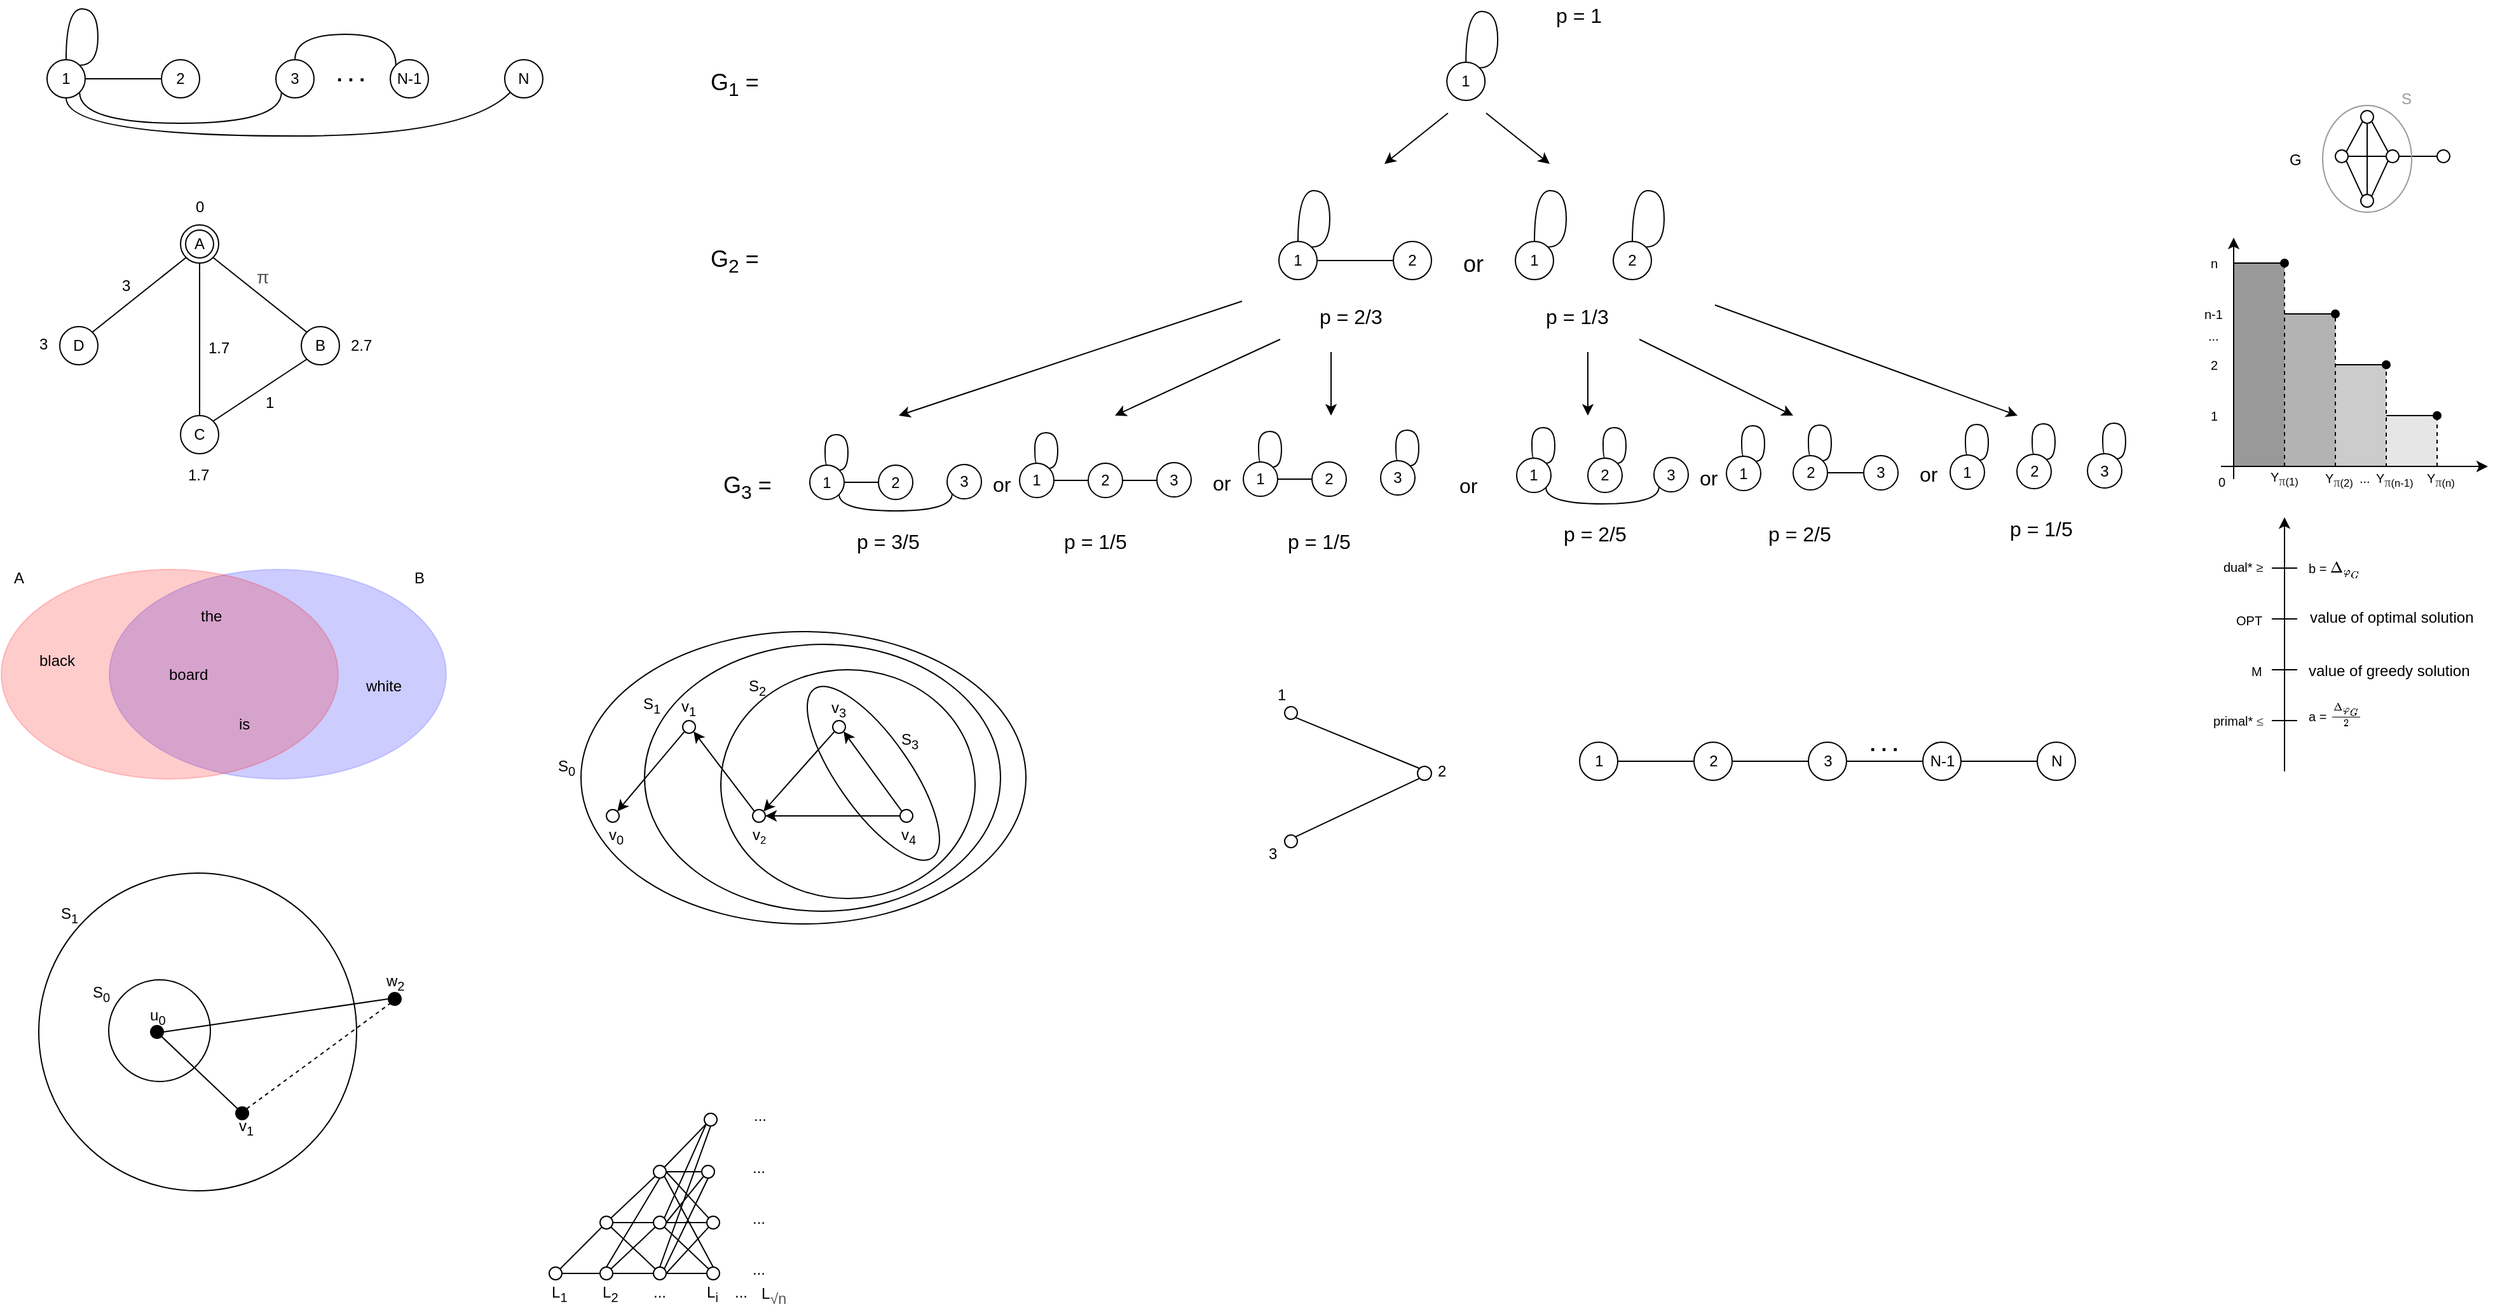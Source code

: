 <mxfile version="12.1.6" type="device" pages="1"><diagram id="Nk_MHmTvKU7Kj-q8d-KR" name="Pagina-1"><mxGraphModel dx="716" dy="435" grid="1" gridSize="10" guides="1" tooltips="1" connect="1" arrows="1" fold="1" page="1" pageScale="1" pageWidth="1169" pageHeight="827" math="1" shadow="0"><root><mxCell id="0"/><mxCell id="1" parent="0"/><mxCell id="4xBBqmfgJw45i2i3mB06-21" value="" style="ellipse;whiteSpace=wrap;html=1;fillColor=none;" parent="1" vertex="1"><mxGeometry x="580" y="570" width="350" height="230" as="geometry"/></mxCell><mxCell id="Ju-fMLherI0CvrqEt7vI-52" value="" style="rounded=0;whiteSpace=wrap;html=1;strokeColor=none;fillColor=#E6E6E6;fontSize=10;fontColor=#000000;" parent="1" vertex="1"><mxGeometry x="2000" y="400" width="40" height="40" as="geometry"/></mxCell><mxCell id="Ju-fMLherI0CvrqEt7vI-51" value="" style="rounded=0;whiteSpace=wrap;html=1;strokeColor=none;fillColor=#CCCCCC;fontSize=10;fontColor=#000000;" parent="1" vertex="1"><mxGeometry x="1960" y="360" width="40" height="80" as="geometry"/></mxCell><mxCell id="Ju-fMLherI0CvrqEt7vI-50" value="" style="rounded=0;whiteSpace=wrap;html=1;strokeColor=none;fillColor=#B3B3B3;fontSize=10;fontColor=#000000;" parent="1" vertex="1"><mxGeometry x="1920" y="320" width="40" height="120" as="geometry"/></mxCell><mxCell id="Ju-fMLherI0CvrqEt7vI-49" value="" style="rounded=0;whiteSpace=wrap;html=1;strokeColor=none;fillColor=#999999;fontSize=10;fontColor=#000000;" parent="1" vertex="1"><mxGeometry x="1880" y="280" width="40" height="160" as="geometry"/></mxCell><mxCell id="178iKVgz_NpLYzsXCubV-6" value="" style="ellipse;whiteSpace=wrap;html=1;aspect=fixed;fillColor=none;" parent="1" vertex="1"><mxGeometry x="153.5" y="760" width="250" height="250" as="geometry"/></mxCell><mxCell id="178iKVgz_NpLYzsXCubV-2" value="" style="ellipse;whiteSpace=wrap;html=1;aspect=fixed;fillColor=none;" parent="1" vertex="1"><mxGeometry x="208.5" y="844" width="80" height="80" as="geometry"/></mxCell><mxCell id="tIGuYb-Qc_KwOAhi_6X0-4" style="edgeStyle=orthogonalEdgeStyle;curved=1;rounded=0;orthogonalLoop=1;jettySize=auto;html=1;exitX=1;exitY=0.5;exitDx=0;exitDy=0;entryX=0;entryY=0.5;entryDx=0;entryDy=0;endArrow=none;endFill=0;" parent="1" source="tIGuYb-Qc_KwOAhi_6X0-1" target="tIGuYb-Qc_KwOAhi_6X0-2" edge="1"><mxGeometry relative="1" as="geometry"/></mxCell><mxCell id="tIGuYb-Qc_KwOAhi_6X0-1" value="1" style="ellipse;whiteSpace=wrap;html=1;aspect=fixed;" parent="1" vertex="1"><mxGeometry x="160" y="120" width="30" height="30" as="geometry"/></mxCell><mxCell id="tIGuYb-Qc_KwOAhi_6X0-2" value="2" style="ellipse;whiteSpace=wrap;html=1;aspect=fixed;" parent="1" vertex="1"><mxGeometry x="250" y="120" width="30" height="30" as="geometry"/></mxCell><mxCell id="tIGuYb-Qc_KwOAhi_6X0-3" style="edgeStyle=orthogonalEdgeStyle;rounded=0;orthogonalLoop=1;jettySize=auto;html=1;exitX=1;exitY=0;exitDx=0;exitDy=0;entryX=0.5;entryY=0;entryDx=0;entryDy=0;endArrow=none;endFill=0;curved=1;" parent="1" source="tIGuYb-Qc_KwOAhi_6X0-1" target="tIGuYb-Qc_KwOAhi_6X0-1" edge="1"><mxGeometry relative="1" as="geometry"><Array as="points"><mxPoint x="200" y="124"/><mxPoint x="200" y="80"/><mxPoint x="175" y="80"/></Array></mxGeometry></mxCell><mxCell id="tIGuYb-Qc_KwOAhi_6X0-6" style="edgeStyle=orthogonalEdgeStyle;curved=1;rounded=0;orthogonalLoop=1;jettySize=auto;html=1;exitX=0;exitY=1;exitDx=0;exitDy=0;entryX=1;entryY=1;entryDx=0;entryDy=0;endArrow=none;endFill=0;" parent="1" source="tIGuYb-Qc_KwOAhi_6X0-5" target="tIGuYb-Qc_KwOAhi_6X0-1" edge="1"><mxGeometry relative="1" as="geometry"><Array as="points"><mxPoint x="344" y="170"/><mxPoint x="186" y="170"/></Array></mxGeometry></mxCell><mxCell id="tIGuYb-Qc_KwOAhi_6X0-5" value="3" style="ellipse;whiteSpace=wrap;html=1;aspect=fixed;" parent="1" vertex="1"><mxGeometry x="340" y="120" width="30" height="30" as="geometry"/></mxCell><mxCell id="tIGuYb-Qc_KwOAhi_6X0-8" style="edgeStyle=orthogonalEdgeStyle;curved=1;rounded=0;orthogonalLoop=1;jettySize=auto;html=1;exitX=0;exitY=0;exitDx=0;exitDy=0;entryX=0.5;entryY=0;entryDx=0;entryDy=0;endArrow=none;endFill=0;" parent="1" source="tIGuYb-Qc_KwOAhi_6X0-7" target="tIGuYb-Qc_KwOAhi_6X0-5" edge="1"><mxGeometry relative="1" as="geometry"><Array as="points"><mxPoint x="434" y="100"/><mxPoint x="355" y="100"/></Array></mxGeometry></mxCell><mxCell id="tIGuYb-Qc_KwOAhi_6X0-7" value="N-1" style="ellipse;whiteSpace=wrap;html=1;aspect=fixed;" parent="1" vertex="1"><mxGeometry x="430" y="120" width="30" height="30" as="geometry"/></mxCell><mxCell id="tIGuYb-Qc_KwOAhi_6X0-10" style="edgeStyle=orthogonalEdgeStyle;curved=1;rounded=0;orthogonalLoop=1;jettySize=auto;html=1;exitX=0.5;exitY=0;exitDx=0;exitDy=0;entryX=0.5;entryY=1;entryDx=0;entryDy=0;endArrow=none;endFill=0;" parent="1" source="tIGuYb-Qc_KwOAhi_6X0-9" target="tIGuYb-Qc_KwOAhi_6X0-1" edge="1"><mxGeometry relative="1" as="geometry"><Array as="points"><mxPoint x="535" y="180"/><mxPoint x="175" y="180"/></Array></mxGeometry></mxCell><mxCell id="tIGuYb-Qc_KwOAhi_6X0-9" value="N" style="ellipse;whiteSpace=wrap;html=1;aspect=fixed;" parent="1" vertex="1"><mxGeometry x="520" y="120" width="30" height="30" as="geometry"/></mxCell><mxCell id="tIGuYb-Qc_KwOAhi_6X0-11" value="&lt;b&gt;&lt;font style=&quot;font-size: 16px&quot;&gt;. . .&lt;/font&gt;&lt;/b&gt;" style="text;html=1;strokeColor=none;fillColor=none;align=center;verticalAlign=middle;whiteSpace=wrap;rounded=0;" parent="1" vertex="1"><mxGeometry x="379" y="121" width="40" height="20" as="geometry"/></mxCell><mxCell id="W3im_P44sl38Hhk2Yl3V-5" style="rounded=0;orthogonalLoop=1;jettySize=auto;html=1;exitX=1;exitY=0;exitDx=0;exitDy=0;entryX=0;entryY=1;entryDx=0;entryDy=0;endArrow=none;endFill=0;" parent="1" source="W3im_P44sl38Hhk2Yl3V-1" target="W3im_P44sl38Hhk2Yl3V-9" edge="1"><mxGeometry relative="1" as="geometry"><mxPoint x="269.393" y="275.607" as="targetPoint"/></mxGeometry></mxCell><mxCell id="W3im_P44sl38Hhk2Yl3V-1" value="D" style="ellipse;whiteSpace=wrap;html=1;aspect=fixed;" parent="1" vertex="1"><mxGeometry x="170" y="330" width="30" height="30" as="geometry"/></mxCell><mxCell id="W3im_P44sl38Hhk2Yl3V-6" style="edgeStyle=none;rounded=0;orthogonalLoop=1;jettySize=auto;html=1;exitX=1;exitY=1;exitDx=0;exitDy=0;entryX=0;entryY=0;entryDx=0;entryDy=0;endArrow=none;endFill=0;" parent="1" source="W3im_P44sl38Hhk2Yl3V-9" target="W3im_P44sl38Hhk2Yl3V-3" edge="1"><mxGeometry relative="1" as="geometry"><mxPoint x="290.607" y="275.607" as="sourcePoint"/></mxGeometry></mxCell><mxCell id="W3im_P44sl38Hhk2Yl3V-7" style="edgeStyle=none;rounded=0;orthogonalLoop=1;jettySize=auto;html=1;exitX=0;exitY=1;exitDx=0;exitDy=0;entryX=1;entryY=0;entryDx=0;entryDy=0;endArrow=none;endFill=0;" parent="1" source="W3im_P44sl38Hhk2Yl3V-3" target="W3im_P44sl38Hhk2Yl3V-4" edge="1"><mxGeometry relative="1" as="geometry"/></mxCell><mxCell id="W3im_P44sl38Hhk2Yl3V-3" value="B" style="ellipse;whiteSpace=wrap;html=1;aspect=fixed;" parent="1" vertex="1"><mxGeometry x="360" y="330" width="30" height="30" as="geometry"/></mxCell><mxCell id="W3im_P44sl38Hhk2Yl3V-8" style="edgeStyle=none;rounded=0;orthogonalLoop=1;jettySize=auto;html=1;exitX=0.5;exitY=0;exitDx=0;exitDy=0;entryX=0.5;entryY=1;entryDx=0;entryDy=0;endArrow=none;endFill=0;" parent="1" source="W3im_P44sl38Hhk2Yl3V-4" target="W3im_P44sl38Hhk2Yl3V-9" edge="1"><mxGeometry relative="1" as="geometry"><mxPoint x="280" y="280" as="targetPoint"/></mxGeometry></mxCell><mxCell id="W3im_P44sl38Hhk2Yl3V-4" value="C" style="ellipse;whiteSpace=wrap;html=1;aspect=fixed;" parent="1" vertex="1"><mxGeometry x="265" y="400" width="30" height="30" as="geometry"/></mxCell><mxCell id="W3im_P44sl38Hhk2Yl3V-9" value="A" style="ellipse;shape=doubleEllipse;whiteSpace=wrap;html=1;aspect=fixed;" parent="1" vertex="1"><mxGeometry x="265" y="250" width="30" height="30" as="geometry"/></mxCell><mxCell id="W3im_P44sl38Hhk2Yl3V-10" value="3" style="text;html=1;resizable=0;points=[];autosize=1;align=left;verticalAlign=top;spacingTop=-4;" parent="1" vertex="1"><mxGeometry x="152" y="334" width="20" height="20" as="geometry"/></mxCell><mxCell id="W3im_P44sl38Hhk2Yl3V-11" value="0" style="text;html=1;resizable=0;points=[];autosize=1;align=left;verticalAlign=top;spacingTop=-4;" parent="1" vertex="1"><mxGeometry x="275" y="226" width="20" height="20" as="geometry"/></mxCell><mxCell id="W3im_P44sl38Hhk2Yl3V-12" value="3" style="text;html=1;resizable=0;points=[];autosize=1;align=left;verticalAlign=top;spacingTop=-4;" parent="1" vertex="1"><mxGeometry x="217" y="288" width="20" height="20" as="geometry"/></mxCell><mxCell id="W3im_P44sl38Hhk2Yl3V-13" value="2.7" style="text;html=1;resizable=0;points=[];autosize=1;align=left;verticalAlign=top;spacingTop=-4;" parent="1" vertex="1"><mxGeometry x="397" y="335" width="30" height="20" as="geometry"/></mxCell><mxCell id="W3im_P44sl38Hhk2Yl3V-14" value="1.7" style="text;html=1;resizable=0;points=[];autosize=1;align=left;verticalAlign=top;spacingTop=-4;" parent="1" vertex="1"><mxGeometry x="269" y="437" width="30" height="20" as="geometry"/></mxCell><mxCell id="W3im_P44sl38Hhk2Yl3V-15" value="1" style="text;html=1;resizable=0;points=[];autosize=1;align=left;verticalAlign=top;spacingTop=-4;" parent="1" vertex="1"><mxGeometry x="330" y="380" width="20" height="20" as="geometry"/></mxCell><mxCell id="W3im_P44sl38Hhk2Yl3V-17" value="1.7" style="text;html=1;resizable=0;points=[];autosize=1;align=left;verticalAlign=top;spacingTop=-4;" parent="1" vertex="1"><mxGeometry x="285" y="337" width="30" height="20" as="geometry"/></mxCell><mxCell id="W3im_P44sl38Hhk2Yl3V-18" value="&lt;span style=&quot;color: rgb(84 , 84 , 84) ; font-family: &amp;#34;arial&amp;#34; , sans-serif ; font-size: 14px ; white-space: normal ; background-color: rgb(255 , 255 , 255)&quot;&gt;π&lt;/span&gt;" style="text;html=1;resizable=0;points=[];autosize=1;align=left;verticalAlign=top;spacingTop=-4;" parent="1" vertex="1"><mxGeometry x="323" y="280" width="30" height="20" as="geometry"/></mxCell><mxCell id="aXIdsVJW9Q_-PdBEiyrH-1" value="" style="ellipse;whiteSpace=wrap;html=1;fillColor=#0000FF;opacity=20;strokeColor=#3333FF;" parent="1" vertex="1"><mxGeometry x="209" y="521" width="265" height="165" as="geometry"/></mxCell><mxCell id="aXIdsVJW9Q_-PdBEiyrH-2" value="" style="ellipse;whiteSpace=wrap;html=1;strokeColor=#FF0000;fillColor=#FF0000;opacity=20;" parent="1" vertex="1"><mxGeometry x="124" y="521" width="265" height="165" as="geometry"/></mxCell><mxCell id="aXIdsVJW9Q_-PdBEiyrH-3" value="the" style="text;html=1;resizable=0;points=[];autosize=1;align=left;verticalAlign=top;spacingTop=-4;" parent="1" vertex="1"><mxGeometry x="279" y="548" width="30" height="20" as="geometry"/></mxCell><mxCell id="aXIdsVJW9Q_-PdBEiyrH-4" value="black" style="text;html=1;resizable=0;points=[];autosize=1;align=left;verticalAlign=top;spacingTop=-4;" parent="1" vertex="1"><mxGeometry x="152" y="583" width="40" height="20" as="geometry"/></mxCell><mxCell id="aXIdsVJW9Q_-PdBEiyrH-5" value="white" style="text;html=1;resizable=0;points=[];autosize=1;align=left;verticalAlign=top;spacingTop=-4;" parent="1" vertex="1"><mxGeometry x="409" y="603" width="40" height="20" as="geometry"/></mxCell><mxCell id="aXIdsVJW9Q_-PdBEiyrH-6" value="board" style="text;html=1;resizable=0;points=[];autosize=1;align=left;verticalAlign=top;spacingTop=-4;" parent="1" vertex="1"><mxGeometry x="254" y="593.5" width="50" height="20" as="geometry"/></mxCell><mxCell id="aXIdsVJW9Q_-PdBEiyrH-7" value="is" style="text;html=1;resizable=0;points=[];autosize=1;align=left;verticalAlign=top;spacingTop=-4;" parent="1" vertex="1"><mxGeometry x="309" y="633" width="20" height="20" as="geometry"/></mxCell><mxCell id="aXIdsVJW9Q_-PdBEiyrH-8" value="A" style="text;html=1;resizable=0;points=[];autosize=1;align=left;verticalAlign=top;spacingTop=-4;" parent="1" vertex="1"><mxGeometry x="132" y="518" width="20" height="20" as="geometry"/></mxCell><mxCell id="aXIdsVJW9Q_-PdBEiyrH-9" value="B" style="text;html=1;resizable=0;points=[];autosize=1;align=left;verticalAlign=top;spacingTop=-4;" parent="1" vertex="1"><mxGeometry x="447" y="518" width="20" height="20" as="geometry"/></mxCell><mxCell id="178iKVgz_NpLYzsXCubV-9" style="rounded=0;orthogonalLoop=1;jettySize=auto;html=1;exitX=1;exitY=1;exitDx=0;exitDy=0;entryX=0;entryY=0;entryDx=0;entryDy=0;endArrow=none;endFill=0;" parent="1" source="178iKVgz_NpLYzsXCubV-1" target="178iKVgz_NpLYzsXCubV-8" edge="1"><mxGeometry relative="1" as="geometry"/></mxCell><mxCell id="178iKVgz_NpLYzsXCubV-13" style="edgeStyle=none;rounded=0;orthogonalLoop=1;jettySize=auto;html=1;exitX=1;exitY=0.5;exitDx=0;exitDy=0;entryX=0;entryY=0.5;entryDx=0;entryDy=0;endArrow=none;endFill=0;" parent="1" source="178iKVgz_NpLYzsXCubV-1" target="178iKVgz_NpLYzsXCubV-11" edge="1"><mxGeometry relative="1" as="geometry"/></mxCell><mxCell id="178iKVgz_NpLYzsXCubV-1" value="" style="ellipse;whiteSpace=wrap;html=1;aspect=fixed;fillColor=#000000;" parent="1" vertex="1"><mxGeometry x="241.5" y="880" width="10" height="10" as="geometry"/></mxCell><mxCell id="178iKVgz_NpLYzsXCubV-4" value="u&lt;sub&gt;0&lt;/sub&gt;" style="text;html=1;resizable=0;points=[];autosize=1;align=left;verticalAlign=top;spacingTop=-4;" parent="1" vertex="1"><mxGeometry x="238.5" y="861.5" width="30" height="20" as="geometry"/></mxCell><mxCell id="178iKVgz_NpLYzsXCubV-5" value="S&lt;sub&gt;0&lt;/sub&gt;" style="text;html=1;resizable=0;points=[];autosize=1;align=left;verticalAlign=top;spacingTop=-4;" parent="1" vertex="1"><mxGeometry x="193.5" y="844" width="30" height="20" as="geometry"/></mxCell><mxCell id="178iKVgz_NpLYzsXCubV-7" value="S&lt;sub&gt;1&lt;/sub&gt;" style="text;html=1;resizable=0;points=[];autosize=1;align=left;verticalAlign=top;spacingTop=-4;" parent="1" vertex="1"><mxGeometry x="168.5" y="782" width="30" height="20" as="geometry"/></mxCell><mxCell id="178iKVgz_NpLYzsXCubV-14" style="edgeStyle=none;rounded=0;orthogonalLoop=1;jettySize=auto;html=1;exitX=1;exitY=0;exitDx=0;exitDy=0;entryX=0;entryY=1;entryDx=0;entryDy=0;endArrow=none;endFill=0;dashed=1;" parent="1" source="178iKVgz_NpLYzsXCubV-8" target="178iKVgz_NpLYzsXCubV-11" edge="1"><mxGeometry relative="1" as="geometry"/></mxCell><mxCell id="178iKVgz_NpLYzsXCubV-8" value="" style="ellipse;whiteSpace=wrap;html=1;aspect=fixed;fillColor=#000000;" parent="1" vertex="1"><mxGeometry x="308.5" y="944" width="10" height="10" as="geometry"/></mxCell><mxCell id="178iKVgz_NpLYzsXCubV-10" value="v&lt;sub&gt;1&lt;/sub&gt;" style="text;html=1;resizable=0;points=[];autosize=1;align=left;verticalAlign=top;spacingTop=-4;" parent="1" vertex="1"><mxGeometry x="308.5" y="949" width="30" height="20" as="geometry"/></mxCell><mxCell id="178iKVgz_NpLYzsXCubV-11" value="" style="ellipse;whiteSpace=wrap;html=1;aspect=fixed;fillColor=#000000;" parent="1" vertex="1"><mxGeometry x="428.5" y="854" width="10" height="10" as="geometry"/></mxCell><mxCell id="178iKVgz_NpLYzsXCubV-12" value="w&lt;sub&gt;2&lt;/sub&gt;" style="text;html=1;resizable=0;points=[];autosize=1;align=left;verticalAlign=top;spacingTop=-4;" parent="1" vertex="1"><mxGeometry x="424.5" y="835" width="30" height="20" as="geometry"/></mxCell><mxCell id="mT1K7lkBg3khpFeHAWsB-1" value="1" style="ellipse;whiteSpace=wrap;html=1;aspect=fixed;" parent="1" vertex="1"><mxGeometry x="1261.1" y="122" width="30" height="30" as="geometry"/></mxCell><mxCell id="mT1K7lkBg3khpFeHAWsB-2" style="edgeStyle=orthogonalEdgeStyle;rounded=0;orthogonalLoop=1;jettySize=auto;html=1;exitX=1;exitY=0;exitDx=0;exitDy=0;entryX=0.5;entryY=0;entryDx=0;entryDy=0;endArrow=none;endFill=0;curved=1;" parent="1" source="mT1K7lkBg3khpFeHAWsB-1" target="mT1K7lkBg3khpFeHAWsB-1" edge="1"><mxGeometry relative="1" as="geometry"><Array as="points"><mxPoint x="1301.1" y="126"/><mxPoint x="1301.1" y="82"/><mxPoint x="1276.1" y="82"/></Array></mxGeometry></mxCell><mxCell id="mT1K7lkBg3khpFeHAWsB-3" value="&lt;font style=&quot;font-size: 18px&quot;&gt;G&lt;sub&gt;1&lt;/sub&gt; =&lt;/font&gt;" style="text;html=1;resizable=0;points=[];autosize=1;align=left;verticalAlign=top;spacingTop=-4;" parent="1" vertex="1"><mxGeometry x="680" y="125" width="50" height="20" as="geometry"/></mxCell><mxCell id="mT1K7lkBg3khpFeHAWsB-4" value="&lt;font style=&quot;font-size: 18px&quot;&gt;G&lt;sub&gt;2&lt;/sub&gt; =&lt;/font&gt;" style="text;html=1;resizable=0;points=[];autosize=1;align=left;verticalAlign=top;spacingTop=-4;" parent="1" vertex="1"><mxGeometry x="680" y="264" width="50" height="20" as="geometry"/></mxCell><mxCell id="mT1K7lkBg3khpFeHAWsB-5" style="edgeStyle=orthogonalEdgeStyle;curved=1;rounded=0;orthogonalLoop=1;jettySize=auto;html=1;exitX=1;exitY=0.5;exitDx=0;exitDy=0;entryX=0;entryY=0.5;entryDx=0;entryDy=0;endArrow=none;endFill=0;" parent="1" source="mT1K7lkBg3khpFeHAWsB-6" target="mT1K7lkBg3khpFeHAWsB-7" edge="1"><mxGeometry relative="1" as="geometry"/></mxCell><mxCell id="mT1K7lkBg3khpFeHAWsB-6" value="1" style="ellipse;whiteSpace=wrap;html=1;aspect=fixed;" parent="1" vertex="1"><mxGeometry x="1129" y="263" width="30" height="30" as="geometry"/></mxCell><mxCell id="mT1K7lkBg3khpFeHAWsB-7" value="2" style="ellipse;whiteSpace=wrap;html=1;aspect=fixed;" parent="1" vertex="1"><mxGeometry x="1219" y="263" width="30" height="30" as="geometry"/></mxCell><mxCell id="mT1K7lkBg3khpFeHAWsB-8" style="edgeStyle=orthogonalEdgeStyle;rounded=0;orthogonalLoop=1;jettySize=auto;html=1;exitX=1;exitY=0;exitDx=0;exitDy=0;entryX=0.5;entryY=0;entryDx=0;entryDy=0;endArrow=none;endFill=0;curved=1;" parent="1" source="mT1K7lkBg3khpFeHAWsB-6" target="mT1K7lkBg3khpFeHAWsB-6" edge="1"><mxGeometry relative="1" as="geometry"><Array as="points"><mxPoint x="1169" y="267"/><mxPoint x="1169" y="223"/><mxPoint x="1144" y="223"/></Array></mxGeometry></mxCell><mxCell id="mT1K7lkBg3khpFeHAWsB-9" value="or" style="text;html=1;resizable=0;points=[];autosize=1;align=left;verticalAlign=top;spacingTop=-4;fontSize=18;" parent="1" vertex="1"><mxGeometry x="1272" y="268" width="30" height="20" as="geometry"/></mxCell><mxCell id="mT1K7lkBg3khpFeHAWsB-10" value="1" style="ellipse;whiteSpace=wrap;html=1;aspect=fixed;" parent="1" vertex="1"><mxGeometry x="1315" y="263" width="30" height="30" as="geometry"/></mxCell><mxCell id="mT1K7lkBg3khpFeHAWsB-11" style="edgeStyle=orthogonalEdgeStyle;rounded=0;orthogonalLoop=1;jettySize=auto;html=1;exitX=1;exitY=0;exitDx=0;exitDy=0;entryX=0.5;entryY=0;entryDx=0;entryDy=0;endArrow=none;endFill=0;curved=1;" parent="1" source="mT1K7lkBg3khpFeHAWsB-10" target="mT1K7lkBg3khpFeHAWsB-10" edge="1"><mxGeometry relative="1" as="geometry"><Array as="points"><mxPoint x="1355" y="267"/><mxPoint x="1355" y="223"/><mxPoint x="1330" y="223"/></Array></mxGeometry></mxCell><mxCell id="mT1K7lkBg3khpFeHAWsB-12" value="2" style="ellipse;whiteSpace=wrap;html=1;aspect=fixed;" parent="1" vertex="1"><mxGeometry x="1392" y="263" width="30" height="30" as="geometry"/></mxCell><mxCell id="mT1K7lkBg3khpFeHAWsB-13" style="edgeStyle=orthogonalEdgeStyle;rounded=0;orthogonalLoop=1;jettySize=auto;html=1;exitX=1;exitY=0;exitDx=0;exitDy=0;entryX=0.5;entryY=0;entryDx=0;entryDy=0;endArrow=none;endFill=0;curved=1;" parent="1" source="mT1K7lkBg3khpFeHAWsB-12" target="mT1K7lkBg3khpFeHAWsB-12" edge="1"><mxGeometry relative="1" as="geometry"><Array as="points"><mxPoint x="1432" y="267"/><mxPoint x="1432" y="223"/><mxPoint x="1407" y="223"/></Array></mxGeometry></mxCell><mxCell id="mT1K7lkBg3khpFeHAWsB-14" value="" style="endArrow=classic;html=1;fontSize=18;" parent="1" edge="1"><mxGeometry width="50" height="50" relative="1" as="geometry"><mxPoint x="1262" y="162" as="sourcePoint"/><mxPoint x="1212" y="202" as="targetPoint"/></mxGeometry></mxCell><mxCell id="mT1K7lkBg3khpFeHAWsB-15" value="" style="endArrow=classic;html=1;fontSize=18;" parent="1" edge="1"><mxGeometry width="50" height="50" relative="1" as="geometry"><mxPoint x="1292" y="162" as="sourcePoint"/><mxPoint x="1342" y="202" as="targetPoint"/></mxGeometry></mxCell><mxCell id="mT1K7lkBg3khpFeHAWsB-16" value="p = 1" style="text;html=1;resizable=0;points=[];autosize=1;align=left;verticalAlign=top;spacingTop=-4;fontSize=16;" parent="1" vertex="1"><mxGeometry x="1345" y="73" width="50" height="20" as="geometry"/></mxCell><mxCell id="mT1K7lkBg3khpFeHAWsB-17" value="p = 2/3" style="text;html=1;resizable=0;points=[];autosize=1;align=left;verticalAlign=top;spacingTop=-4;fontSize=16;" parent="1" vertex="1"><mxGeometry x="1159" y="310" width="70" height="20" as="geometry"/></mxCell><mxCell id="mT1K7lkBg3khpFeHAWsB-18" value="p = 1/3" style="text;html=1;resizable=0;points=[];autosize=1;align=left;verticalAlign=top;spacingTop=-4;fontSize=16;" parent="1" vertex="1"><mxGeometry x="1337" y="310" width="70" height="20" as="geometry"/></mxCell><mxCell id="mT1K7lkBg3khpFeHAWsB-19" value="&lt;font style=&quot;font-size: 18px&quot;&gt;G&lt;sub&gt;3&lt;/sub&gt; =&lt;/font&gt;" style="text;html=1;resizable=0;points=[];autosize=1;align=left;verticalAlign=top;spacingTop=-4;" parent="1" vertex="1"><mxGeometry x="690" y="441.5" width="50" height="20" as="geometry"/></mxCell><mxCell id="mT1K7lkBg3khpFeHAWsB-20" style="edgeStyle=orthogonalEdgeStyle;curved=1;rounded=0;orthogonalLoop=1;jettySize=auto;html=1;exitX=1;exitY=0.5;exitDx=0;exitDy=0;entryX=0;entryY=0.5;entryDx=0;entryDy=0;endArrow=none;endFill=0;" parent="1" source="mT1K7lkBg3khpFeHAWsB-21" target="mT1K7lkBg3khpFeHAWsB-22" edge="1"><mxGeometry relative="1" as="geometry"/></mxCell><mxCell id="mT1K7lkBg3khpFeHAWsB-21" value="1" style="ellipse;whiteSpace=wrap;html=1;aspect=fixed;" parent="1" vertex="1"><mxGeometry x="760" y="439" width="27" height="27" as="geometry"/></mxCell><mxCell id="mT1K7lkBg3khpFeHAWsB-22" value="2" style="ellipse;whiteSpace=wrap;html=1;aspect=fixed;" parent="1" vertex="1"><mxGeometry x="814" y="439" width="27" height="27" as="geometry"/></mxCell><mxCell id="mT1K7lkBg3khpFeHAWsB-23" style="edgeStyle=orthogonalEdgeStyle;rounded=0;orthogonalLoop=1;jettySize=auto;html=1;exitX=1;exitY=0;exitDx=0;exitDy=0;entryX=0.5;entryY=0;entryDx=0;entryDy=0;endArrow=none;endFill=0;curved=1;" parent="1" source="mT1K7lkBg3khpFeHAWsB-21" target="mT1K7lkBg3khpFeHAWsB-21" edge="1"><mxGeometry relative="1" as="geometry"><Array as="points"><mxPoint x="790" y="443"/><mxPoint x="790" y="415"/><mxPoint x="772" y="415"/><mxPoint x="772" y="439"/></Array></mxGeometry></mxCell><mxCell id="mT1K7lkBg3khpFeHAWsB-24" value="or" style="text;html=1;resizable=0;points=[];autosize=1;align=left;verticalAlign=top;spacingTop=-4;fontSize=16;" parent="1" vertex="1"><mxGeometry x="902" y="441.5" width="30" height="20" as="geometry"/></mxCell><mxCell id="mT1K7lkBg3khpFeHAWsB-25" value="p = 3/5" style="text;html=1;resizable=0;points=[];autosize=1;align=left;verticalAlign=top;spacingTop=-4;fontSize=16;" parent="1" vertex="1"><mxGeometry x="795" y="486.5" width="70" height="20" as="geometry"/></mxCell><mxCell id="mT1K7lkBg3khpFeHAWsB-28" style="edgeStyle=orthogonalEdgeStyle;curved=1;rounded=0;orthogonalLoop=1;jettySize=auto;html=1;exitX=0;exitY=1;exitDx=0;exitDy=0;entryX=1;entryY=1;entryDx=0;entryDy=0;endArrow=none;endFill=0;fontSize=16;" parent="1" source="mT1K7lkBg3khpFeHAWsB-26" target="mT1K7lkBg3khpFeHAWsB-21" edge="1"><mxGeometry relative="1" as="geometry"><Array as="points"><mxPoint x="872" y="475"/><mxPoint x="783" y="475"/></Array></mxGeometry></mxCell><mxCell id="mT1K7lkBg3khpFeHAWsB-26" value="3" style="ellipse;whiteSpace=wrap;html=1;aspect=fixed;" parent="1" vertex="1"><mxGeometry x="868" y="438.5" width="27" height="27" as="geometry"/></mxCell><mxCell id="mT1K7lkBg3khpFeHAWsB-35" style="edgeStyle=orthogonalEdgeStyle;curved=1;rounded=0;orthogonalLoop=1;jettySize=auto;html=1;exitX=1;exitY=0.5;exitDx=0;exitDy=0;entryX=0;entryY=0.5;entryDx=0;entryDy=0;endArrow=none;endFill=0;" parent="1" source="mT1K7lkBg3khpFeHAWsB-36" target="mT1K7lkBg3khpFeHAWsB-37" edge="1"><mxGeometry relative="1" as="geometry"/></mxCell><mxCell id="mT1K7lkBg3khpFeHAWsB-36" value="1" style="ellipse;whiteSpace=wrap;html=1;aspect=fixed;" parent="1" vertex="1"><mxGeometry x="925" y="437.5" width="27" height="27" as="geometry"/></mxCell><mxCell id="mT1K7lkBg3khpFeHAWsB-41" style="edgeStyle=orthogonalEdgeStyle;curved=1;rounded=0;orthogonalLoop=1;jettySize=auto;html=1;exitX=1;exitY=0.5;exitDx=0;exitDy=0;entryX=0;entryY=0.5;entryDx=0;entryDy=0;endArrow=none;endFill=0;fontSize=16;" parent="1" source="mT1K7lkBg3khpFeHAWsB-37" target="mT1K7lkBg3khpFeHAWsB-40" edge="1"><mxGeometry relative="1" as="geometry"/></mxCell><mxCell id="mT1K7lkBg3khpFeHAWsB-37" value="2" style="ellipse;whiteSpace=wrap;html=1;aspect=fixed;" parent="1" vertex="1"><mxGeometry x="979" y="437.5" width="27" height="27" as="geometry"/></mxCell><mxCell id="mT1K7lkBg3khpFeHAWsB-38" style="edgeStyle=orthogonalEdgeStyle;rounded=0;orthogonalLoop=1;jettySize=auto;html=1;exitX=1;exitY=0;exitDx=0;exitDy=0;entryX=0.5;entryY=0;entryDx=0;entryDy=0;endArrow=none;endFill=0;curved=1;" parent="1" source="mT1K7lkBg3khpFeHAWsB-36" target="mT1K7lkBg3khpFeHAWsB-36" edge="1"><mxGeometry relative="1" as="geometry"><Array as="points"><mxPoint x="955" y="441.5"/><mxPoint x="955" y="413.5"/><mxPoint x="937" y="413.5"/><mxPoint x="937" y="437.5"/></Array></mxGeometry></mxCell><mxCell id="mT1K7lkBg3khpFeHAWsB-40" value="3" style="ellipse;whiteSpace=wrap;html=1;aspect=fixed;" parent="1" vertex="1"><mxGeometry x="1033" y="437" width="27" height="27" as="geometry"/></mxCell><mxCell id="mT1K7lkBg3khpFeHAWsB-42" value="" style="endArrow=classic;html=1;fontSize=18;" parent="1" edge="1"><mxGeometry width="50" height="50" relative="1" as="geometry"><mxPoint x="1100" y="310" as="sourcePoint"/><mxPoint x="830" y="400" as="targetPoint"/></mxGeometry></mxCell><mxCell id="mT1K7lkBg3khpFeHAWsB-43" value="" style="endArrow=classic;html=1;fontSize=18;" parent="1" edge="1"><mxGeometry width="50" height="50" relative="1" as="geometry"><mxPoint x="1130" y="340" as="sourcePoint"/><mxPoint x="1000" y="400" as="targetPoint"/></mxGeometry></mxCell><mxCell id="mT1K7lkBg3khpFeHAWsB-44" value="" style="endArrow=classic;html=1;fontSize=18;" parent="1" edge="1"><mxGeometry width="50" height="50" relative="1" as="geometry"><mxPoint x="1170" y="350" as="sourcePoint"/><mxPoint x="1170" y="400" as="targetPoint"/></mxGeometry></mxCell><mxCell id="mT1K7lkBg3khpFeHAWsB-51" value="or" style="text;html=1;resizable=0;points=[];autosize=1;align=left;verticalAlign=top;spacingTop=-4;fontSize=16;" parent="1" vertex="1"><mxGeometry x="1075" y="440.5" width="30" height="20" as="geometry"/></mxCell><mxCell id="mT1K7lkBg3khpFeHAWsB-52" style="edgeStyle=orthogonalEdgeStyle;curved=1;rounded=0;orthogonalLoop=1;jettySize=auto;html=1;exitX=1;exitY=0.5;exitDx=0;exitDy=0;entryX=0;entryY=0.5;entryDx=0;entryDy=0;endArrow=none;endFill=0;" parent="1" source="mT1K7lkBg3khpFeHAWsB-53" target="mT1K7lkBg3khpFeHAWsB-55" edge="1"><mxGeometry relative="1" as="geometry"/></mxCell><mxCell id="mT1K7lkBg3khpFeHAWsB-53" value="1" style="ellipse;whiteSpace=wrap;html=1;aspect=fixed;" parent="1" vertex="1"><mxGeometry x="1101" y="436.5" width="27" height="27" as="geometry"/></mxCell><mxCell id="mT1K7lkBg3khpFeHAWsB-55" value="2" style="ellipse;whiteSpace=wrap;html=1;aspect=fixed;" parent="1" vertex="1"><mxGeometry x="1155" y="436.5" width="27" height="27" as="geometry"/></mxCell><mxCell id="mT1K7lkBg3khpFeHAWsB-56" style="edgeStyle=orthogonalEdgeStyle;rounded=0;orthogonalLoop=1;jettySize=auto;html=1;exitX=1;exitY=0;exitDx=0;exitDy=0;entryX=0.5;entryY=0;entryDx=0;entryDy=0;endArrow=none;endFill=0;curved=1;" parent="1" source="mT1K7lkBg3khpFeHAWsB-53" target="mT1K7lkBg3khpFeHAWsB-53" edge="1"><mxGeometry relative="1" as="geometry"><Array as="points"><mxPoint x="1131" y="440.5"/><mxPoint x="1131" y="412.5"/><mxPoint x="1113" y="412.5"/><mxPoint x="1113" y="436.5"/></Array></mxGeometry></mxCell><mxCell id="mT1K7lkBg3khpFeHAWsB-58" value="3" style="ellipse;whiteSpace=wrap;html=1;aspect=fixed;" parent="1" vertex="1"><mxGeometry x="1209" y="435.5" width="27" height="27" as="geometry"/></mxCell><mxCell id="mT1K7lkBg3khpFeHAWsB-59" style="edgeStyle=orthogonalEdgeStyle;rounded=0;orthogonalLoop=1;jettySize=auto;html=1;exitX=1;exitY=0;exitDx=0;exitDy=0;entryX=0.5;entryY=0;entryDx=0;entryDy=0;endArrow=none;endFill=0;curved=1;" parent="1" source="mT1K7lkBg3khpFeHAWsB-58" target="mT1K7lkBg3khpFeHAWsB-58" edge="1"><mxGeometry relative="1" as="geometry"><Array as="points"><mxPoint x="1239" y="439.5"/><mxPoint x="1239" y="411.5"/><mxPoint x="1221" y="411.5"/><mxPoint x="1221" y="435.5"/></Array></mxGeometry></mxCell><mxCell id="mT1K7lkBg3khpFeHAWsB-61" value="1" style="ellipse;whiteSpace=wrap;html=1;aspect=fixed;" parent="1" vertex="1"><mxGeometry x="1316" y="433.5" width="27" height="27" as="geometry"/></mxCell><mxCell id="mT1K7lkBg3khpFeHAWsB-63" style="edgeStyle=orthogonalEdgeStyle;rounded=0;orthogonalLoop=1;jettySize=auto;html=1;exitX=1;exitY=0;exitDx=0;exitDy=0;entryX=0.5;entryY=0;entryDx=0;entryDy=0;endArrow=none;endFill=0;curved=1;" parent="1" source="mT1K7lkBg3khpFeHAWsB-61" target="mT1K7lkBg3khpFeHAWsB-61" edge="1"><mxGeometry relative="1" as="geometry"><Array as="points"><mxPoint x="1346" y="437.5"/><mxPoint x="1346" y="409.5"/><mxPoint x="1328" y="409.5"/><mxPoint x="1328" y="433.5"/></Array></mxGeometry></mxCell><mxCell id="mT1K7lkBg3khpFeHAWsB-64" value="or" style="text;html=1;resizable=0;points=[];autosize=1;align=left;verticalAlign=top;spacingTop=-4;fontSize=16;" parent="1" vertex="1"><mxGeometry x="1458" y="437" width="30" height="20" as="geometry"/></mxCell><mxCell id="mT1K7lkBg3khpFeHAWsB-65" value="p = 2/5" style="text;html=1;resizable=0;points=[];autosize=1;align=left;verticalAlign=top;spacingTop=-4;fontSize=16;" parent="1" vertex="1"><mxGeometry x="1351" y="481" width="70" height="20" as="geometry"/></mxCell><mxCell id="mT1K7lkBg3khpFeHAWsB-66" style="edgeStyle=orthogonalEdgeStyle;curved=1;rounded=0;orthogonalLoop=1;jettySize=auto;html=1;exitX=0;exitY=1;exitDx=0;exitDy=0;entryX=1;entryY=1;entryDx=0;entryDy=0;endArrow=none;endFill=0;fontSize=16;" parent="1" source="mT1K7lkBg3khpFeHAWsB-67" target="mT1K7lkBg3khpFeHAWsB-61" edge="1"><mxGeometry relative="1" as="geometry"><Array as="points"><mxPoint x="1428" y="469.5"/><mxPoint x="1339" y="469.5"/></Array></mxGeometry></mxCell><mxCell id="mT1K7lkBg3khpFeHAWsB-67" value="3" style="ellipse;whiteSpace=wrap;html=1;aspect=fixed;" parent="1" vertex="1"><mxGeometry x="1424" y="433" width="27" height="27" as="geometry"/></mxCell><mxCell id="mT1K7lkBg3khpFeHAWsB-69" value="1" style="ellipse;whiteSpace=wrap;html=1;aspect=fixed;" parent="1" vertex="1"><mxGeometry x="1481" y="432" width="27" height="27" as="geometry"/></mxCell><mxCell id="mT1K7lkBg3khpFeHAWsB-70" style="edgeStyle=orthogonalEdgeStyle;curved=1;rounded=0;orthogonalLoop=1;jettySize=auto;html=1;exitX=1;exitY=0.5;exitDx=0;exitDy=0;entryX=0;entryY=0.5;entryDx=0;entryDy=0;endArrow=none;endFill=0;fontSize=16;" parent="1" source="mT1K7lkBg3khpFeHAWsB-84" target="mT1K7lkBg3khpFeHAWsB-73" edge="1"><mxGeometry relative="1" as="geometry"><mxPoint x="1562" y="446" as="sourcePoint"/></mxGeometry></mxCell><mxCell id="mT1K7lkBg3khpFeHAWsB-72" style="edgeStyle=orthogonalEdgeStyle;rounded=0;orthogonalLoop=1;jettySize=auto;html=1;exitX=1;exitY=0;exitDx=0;exitDy=0;entryX=0.5;entryY=0;entryDx=0;entryDy=0;endArrow=none;endFill=0;curved=1;" parent="1" source="mT1K7lkBg3khpFeHAWsB-69" target="mT1K7lkBg3khpFeHAWsB-69" edge="1"><mxGeometry relative="1" as="geometry"><Array as="points"><mxPoint x="1511" y="436"/><mxPoint x="1511" y="408"/><mxPoint x="1493" y="408"/><mxPoint x="1493" y="432"/></Array></mxGeometry></mxCell><mxCell id="mT1K7lkBg3khpFeHAWsB-73" value="3" style="ellipse;whiteSpace=wrap;html=1;aspect=fixed;" parent="1" vertex="1"><mxGeometry x="1589" y="431.5" width="27" height="27" as="geometry"/></mxCell><mxCell id="mT1K7lkBg3khpFeHAWsB-74" value="or" style="text;html=1;resizable=0;points=[];autosize=1;align=left;verticalAlign=top;spacingTop=-4;fontSize=16;" parent="1" vertex="1"><mxGeometry x="1631" y="434" width="30" height="20" as="geometry"/></mxCell><mxCell id="mT1K7lkBg3khpFeHAWsB-76" value="1" style="ellipse;whiteSpace=wrap;html=1;aspect=fixed;" parent="1" vertex="1"><mxGeometry x="1657" y="431" width="27" height="27" as="geometry"/></mxCell><mxCell id="mT1K7lkBg3khpFeHAWsB-78" style="edgeStyle=orthogonalEdgeStyle;rounded=0;orthogonalLoop=1;jettySize=auto;html=1;exitX=1;exitY=0;exitDx=0;exitDy=0;entryX=0.5;entryY=0;entryDx=0;entryDy=0;endArrow=none;endFill=0;curved=1;" parent="1" source="mT1K7lkBg3khpFeHAWsB-76" target="mT1K7lkBg3khpFeHAWsB-76" edge="1"><mxGeometry relative="1" as="geometry"><Array as="points"><mxPoint x="1687" y="435"/><mxPoint x="1687" y="407"/><mxPoint x="1669" y="407"/><mxPoint x="1669" y="431"/></Array></mxGeometry></mxCell><mxCell id="mT1K7lkBg3khpFeHAWsB-79" value="3" style="ellipse;whiteSpace=wrap;html=1;aspect=fixed;" parent="1" vertex="1"><mxGeometry x="1765" y="430" width="27" height="27" as="geometry"/></mxCell><mxCell id="mT1K7lkBg3khpFeHAWsB-80" style="edgeStyle=orthogonalEdgeStyle;rounded=0;orthogonalLoop=1;jettySize=auto;html=1;exitX=1;exitY=0;exitDx=0;exitDy=0;entryX=0.5;entryY=0;entryDx=0;entryDy=0;endArrow=none;endFill=0;curved=1;" parent="1" source="mT1K7lkBg3khpFeHAWsB-79" target="mT1K7lkBg3khpFeHAWsB-79" edge="1"><mxGeometry relative="1" as="geometry"><Array as="points"><mxPoint x="1795" y="434"/><mxPoint x="1795" y="406"/><mxPoint x="1777" y="406"/><mxPoint x="1777" y="430"/></Array></mxGeometry></mxCell><mxCell id="mT1K7lkBg3khpFeHAWsB-81" value="or" style="text;html=1;resizable=0;points=[];autosize=1;align=left;verticalAlign=top;spacingTop=-4;fontSize=16;" parent="1" vertex="1"><mxGeometry x="1269" y="442.5" width="30" height="20" as="geometry"/></mxCell><mxCell id="mT1K7lkBg3khpFeHAWsB-82" value="2" style="ellipse;whiteSpace=wrap;html=1;aspect=fixed;" parent="1" vertex="1"><mxGeometry x="1372" y="433.5" width="27" height="27" as="geometry"/></mxCell><mxCell id="mT1K7lkBg3khpFeHAWsB-83" style="edgeStyle=orthogonalEdgeStyle;rounded=0;orthogonalLoop=1;jettySize=auto;html=1;exitX=1;exitY=0;exitDx=0;exitDy=0;entryX=0.5;entryY=0;entryDx=0;entryDy=0;endArrow=none;endFill=0;curved=1;" parent="1" source="mT1K7lkBg3khpFeHAWsB-82" target="mT1K7lkBg3khpFeHAWsB-82" edge="1"><mxGeometry relative="1" as="geometry"><Array as="points"><mxPoint x="1402" y="437.5"/><mxPoint x="1402" y="409.5"/><mxPoint x="1384" y="409.5"/><mxPoint x="1384" y="433.5"/></Array></mxGeometry></mxCell><mxCell id="mT1K7lkBg3khpFeHAWsB-84" value="2" style="ellipse;whiteSpace=wrap;html=1;aspect=fixed;" parent="1" vertex="1"><mxGeometry x="1533.5" y="431.5" width="27" height="27" as="geometry"/></mxCell><mxCell id="mT1K7lkBg3khpFeHAWsB-85" style="edgeStyle=orthogonalEdgeStyle;rounded=0;orthogonalLoop=1;jettySize=auto;html=1;exitX=1;exitY=0;exitDx=0;exitDy=0;entryX=0.5;entryY=0;entryDx=0;entryDy=0;endArrow=none;endFill=0;curved=1;" parent="1" source="mT1K7lkBg3khpFeHAWsB-84" target="mT1K7lkBg3khpFeHAWsB-84" edge="1"><mxGeometry relative="1" as="geometry"><Array as="points"><mxPoint x="1563.5" y="435.5"/><mxPoint x="1563.5" y="407.5"/><mxPoint x="1545.5" y="407.5"/><mxPoint x="1545.5" y="431.5"/></Array></mxGeometry></mxCell><mxCell id="mT1K7lkBg3khpFeHAWsB-86" value="2" style="ellipse;whiteSpace=wrap;html=1;aspect=fixed;" parent="1" vertex="1"><mxGeometry x="1709.5" y="430.5" width="27" height="27" as="geometry"/></mxCell><mxCell id="mT1K7lkBg3khpFeHAWsB-87" style="edgeStyle=orthogonalEdgeStyle;rounded=0;orthogonalLoop=1;jettySize=auto;html=1;exitX=1;exitY=0;exitDx=0;exitDy=0;entryX=0.5;entryY=0;entryDx=0;entryDy=0;endArrow=none;endFill=0;curved=1;" parent="1" source="mT1K7lkBg3khpFeHAWsB-86" target="mT1K7lkBg3khpFeHAWsB-86" edge="1"><mxGeometry relative="1" as="geometry"><Array as="points"><mxPoint x="1739.5" y="434.5"/><mxPoint x="1739.5" y="406.5"/><mxPoint x="1721.5" y="406.5"/><mxPoint x="1721.5" y="430.5"/></Array></mxGeometry></mxCell><mxCell id="mT1K7lkBg3khpFeHAWsB-88" value="" style="endArrow=classic;html=1;fontSize=18;" parent="1" edge="1"><mxGeometry width="50" height="50" relative="1" as="geometry"><mxPoint x="1372" y="350" as="sourcePoint"/><mxPoint x="1372" y="400" as="targetPoint"/></mxGeometry></mxCell><mxCell id="mT1K7lkBg3khpFeHAWsB-89" value="" style="endArrow=classic;html=1;fontSize=18;" parent="1" edge="1"><mxGeometry width="50" height="50" relative="1" as="geometry"><mxPoint x="1412.5" y="340" as="sourcePoint"/><mxPoint x="1533.5" y="400" as="targetPoint"/></mxGeometry></mxCell><mxCell id="mT1K7lkBg3khpFeHAWsB-90" value="" style="endArrow=classic;html=1;fontSize=18;" parent="1" edge="1"><mxGeometry width="50" height="50" relative="1" as="geometry"><mxPoint x="1472" y="313" as="sourcePoint"/><mxPoint x="1710" y="400" as="targetPoint"/></mxGeometry></mxCell><mxCell id="mT1K7lkBg3khpFeHAWsB-91" value="p = 1/5" style="text;html=1;resizable=0;points=[];autosize=1;align=left;verticalAlign=top;spacingTop=-4;fontSize=16;" parent="1" vertex="1"><mxGeometry x="957.5" y="486.5" width="70" height="20" as="geometry"/></mxCell><mxCell id="mT1K7lkBg3khpFeHAWsB-92" value="p = 1/5" style="text;html=1;resizable=0;points=[];autosize=1;align=left;verticalAlign=top;spacingTop=-4;fontSize=16;" parent="1" vertex="1"><mxGeometry x="1133.5" y="486.5" width="70" height="20" as="geometry"/></mxCell><mxCell id="mT1K7lkBg3khpFeHAWsB-93" value="p = 2/5" style="text;html=1;resizable=0;points=[];autosize=1;align=left;verticalAlign=top;spacingTop=-4;fontSize=16;" parent="1" vertex="1"><mxGeometry x="1512" y="481" width="70" height="20" as="geometry"/></mxCell><mxCell id="mT1K7lkBg3khpFeHAWsB-94" value="p = 1/5" style="text;html=1;resizable=0;points=[];autosize=1;align=left;verticalAlign=top;spacingTop=-4;fontSize=16;" parent="1" vertex="1"><mxGeometry x="1701.5" y="476.5" width="70" height="20" as="geometry"/></mxCell><mxCell id="Ju-fMLherI0CvrqEt7vI-7" style="edgeStyle=orthogonalEdgeStyle;rounded=0;orthogonalLoop=1;jettySize=auto;html=1;exitX=0.5;exitY=1;exitDx=0;exitDy=0;entryX=0.5;entryY=0;entryDx=0;entryDy=0;endArrow=none;endFill=0;" parent="1" source="Ju-fMLherI0CvrqEt7vI-1" target="Ju-fMLherI0CvrqEt7vI-4" edge="1"><mxGeometry relative="1" as="geometry"/></mxCell><mxCell id="Ju-fMLherI0CvrqEt7vI-10" style="rounded=0;orthogonalLoop=1;jettySize=auto;html=1;exitX=0;exitY=1;exitDx=0;exitDy=0;entryX=1;entryY=0;entryDx=0;entryDy=0;endArrow=none;endFill=0;" parent="1" source="Ju-fMLherI0CvrqEt7vI-1" target="Ju-fMLherI0CvrqEt7vI-2" edge="1"><mxGeometry relative="1" as="geometry"/></mxCell><mxCell id="Ju-fMLherI0CvrqEt7vI-1" value="" style="ellipse;whiteSpace=wrap;html=1;aspect=fixed;" parent="1" vertex="1"><mxGeometry x="1980" y="160" width="10" height="10" as="geometry"/></mxCell><mxCell id="Ju-fMLherI0CvrqEt7vI-8" style="edgeStyle=orthogonalEdgeStyle;rounded=0;orthogonalLoop=1;jettySize=auto;html=1;exitX=1;exitY=0.5;exitDx=0;exitDy=0;entryX=0;entryY=0.5;entryDx=0;entryDy=0;endArrow=none;endFill=0;" parent="1" source="Ju-fMLherI0CvrqEt7vI-2" target="Ju-fMLherI0CvrqEt7vI-3" edge="1"><mxGeometry relative="1" as="geometry"/></mxCell><mxCell id="Ju-fMLherI0CvrqEt7vI-11" style="edgeStyle=none;rounded=0;orthogonalLoop=1;jettySize=auto;html=1;exitX=1;exitY=1;exitDx=0;exitDy=0;entryX=0;entryY=0;entryDx=0;entryDy=0;endArrow=none;endFill=0;" parent="1" source="Ju-fMLherI0CvrqEt7vI-2" target="Ju-fMLherI0CvrqEt7vI-4" edge="1"><mxGeometry relative="1" as="geometry"/></mxCell><mxCell id="Ju-fMLherI0CvrqEt7vI-2" value="" style="ellipse;whiteSpace=wrap;html=1;aspect=fixed;" parent="1" vertex="1"><mxGeometry x="1960" y="191" width="10" height="10" as="geometry"/></mxCell><mxCell id="Ju-fMLherI0CvrqEt7vI-9" style="edgeStyle=orthogonalEdgeStyle;rounded=0;orthogonalLoop=1;jettySize=auto;html=1;exitX=1;exitY=0.5;exitDx=0;exitDy=0;entryX=0;entryY=0.5;entryDx=0;entryDy=0;endArrow=none;endFill=0;" parent="1" source="Ju-fMLherI0CvrqEt7vI-3" target="Ju-fMLherI0CvrqEt7vI-5" edge="1"><mxGeometry relative="1" as="geometry"/></mxCell><mxCell id="Ju-fMLherI0CvrqEt7vI-13" style="edgeStyle=none;rounded=0;orthogonalLoop=1;jettySize=auto;html=1;exitX=0;exitY=0;exitDx=0;exitDy=0;entryX=1;entryY=1;entryDx=0;entryDy=0;endArrow=none;endFill=0;" parent="1" source="Ju-fMLherI0CvrqEt7vI-3" target="Ju-fMLherI0CvrqEt7vI-1" edge="1"><mxGeometry relative="1" as="geometry"/></mxCell><mxCell id="Ju-fMLherI0CvrqEt7vI-3" value="" style="ellipse;whiteSpace=wrap;html=1;aspect=fixed;" parent="1" vertex="1"><mxGeometry x="2000" y="191" width="10" height="10" as="geometry"/></mxCell><mxCell id="Ju-fMLherI0CvrqEt7vI-12" style="edgeStyle=none;rounded=0;orthogonalLoop=1;jettySize=auto;html=1;exitX=1;exitY=0;exitDx=0;exitDy=0;entryX=0;entryY=1;entryDx=0;entryDy=0;endArrow=none;endFill=0;" parent="1" source="Ju-fMLherI0CvrqEt7vI-4" target="Ju-fMLherI0CvrqEt7vI-3" edge="1"><mxGeometry relative="1" as="geometry"/></mxCell><mxCell id="Ju-fMLherI0CvrqEt7vI-4" value="" style="ellipse;whiteSpace=wrap;html=1;aspect=fixed;" parent="1" vertex="1"><mxGeometry x="1980" y="226" width="10" height="10" as="geometry"/></mxCell><mxCell id="Ju-fMLherI0CvrqEt7vI-5" value="" style="ellipse;whiteSpace=wrap;html=1;aspect=fixed;" parent="1" vertex="1"><mxGeometry x="2040" y="191" width="10" height="10" as="geometry"/></mxCell><mxCell id="Ju-fMLherI0CvrqEt7vI-14" value="G" style="text;html=1;resizable=0;points=[];autosize=1;align=left;verticalAlign=top;spacingTop=-4;" parent="1" vertex="1"><mxGeometry x="1922" y="189" width="30" height="20" as="geometry"/></mxCell><mxCell id="Ju-fMLherI0CvrqEt7vI-15" value="S" style="text;html=1;resizable=0;points=[];autosize=1;align=left;verticalAlign=top;spacingTop=-4;fontColor=#999999;" parent="1" vertex="1"><mxGeometry x="2010" y="141" width="20" height="20" as="geometry"/></mxCell><mxCell id="Ju-fMLherI0CvrqEt7vI-17" value="" style="ellipse;whiteSpace=wrap;html=1;fillColor=none;strokeColor=#999999;fontColor=#333333;" parent="1" vertex="1"><mxGeometry x="1950" y="156" width="70" height="84" as="geometry"/></mxCell><mxCell id="Ju-fMLherI0CvrqEt7vI-18" value="" style="endArrow=classic;html=1;fontColor=#999999;" parent="1" edge="1"><mxGeometry width="50" height="50" relative="1" as="geometry"><mxPoint x="1870" y="440" as="sourcePoint"/><mxPoint x="2080" y="440" as="targetPoint"/></mxGeometry></mxCell><mxCell id="Ju-fMLherI0CvrqEt7vI-19" value="" style="endArrow=classic;html=1;fontColor=#999999;" parent="1" edge="1"><mxGeometry width="50" height="50" relative="1" as="geometry"><mxPoint x="1880" y="450" as="sourcePoint"/><mxPoint x="1880" y="260" as="targetPoint"/></mxGeometry></mxCell><mxCell id="Ju-fMLherI0CvrqEt7vI-21" value="" style="endArrow=oval;html=1;fontColor=#999999;endFill=1;" parent="1" edge="1"><mxGeometry width="50" height="50" relative="1" as="geometry"><mxPoint x="1880" y="280" as="sourcePoint"/><mxPoint x="1920" y="280" as="targetPoint"/></mxGeometry></mxCell><mxCell id="Ju-fMLherI0CvrqEt7vI-22" value="" style="endArrow=oval;html=1;fontColor=#999999;endFill=1;" parent="1" edge="1"><mxGeometry width="50" height="50" relative="1" as="geometry"><mxPoint x="1920" y="320" as="sourcePoint"/><mxPoint x="1960" y="320" as="targetPoint"/></mxGeometry></mxCell><mxCell id="Ju-fMLherI0CvrqEt7vI-23" value="" style="endArrow=oval;html=1;fontColor=#999999;endFill=1;" parent="1" edge="1"><mxGeometry width="50" height="50" relative="1" as="geometry"><mxPoint x="1960" y="360" as="sourcePoint"/><mxPoint x="2000" y="360" as="targetPoint"/></mxGeometry></mxCell><mxCell id="Ju-fMLherI0CvrqEt7vI-24" value="" style="endArrow=oval;html=1;fontColor=#999999;endFill=1;" parent="1" edge="1"><mxGeometry width="50" height="50" relative="1" as="geometry"><mxPoint x="2000" y="400" as="sourcePoint"/><mxPoint x="2040" y="400" as="targetPoint"/></mxGeometry></mxCell><mxCell id="Ju-fMLherI0CvrqEt7vI-25" value="" style="endArrow=none;dashed=1;html=1;fontColor=#999999;" parent="1" edge="1"><mxGeometry width="50" height="50" relative="1" as="geometry"><mxPoint x="1920" y="440" as="sourcePoint"/><mxPoint x="1920" y="280" as="targetPoint"/></mxGeometry></mxCell><mxCell id="Ju-fMLherI0CvrqEt7vI-26" value="" style="endArrow=none;dashed=1;html=1;fontColor=#999999;" parent="1" edge="1"><mxGeometry width="50" height="50" relative="1" as="geometry"><mxPoint x="1960" y="440" as="sourcePoint"/><mxPoint x="1960" y="320" as="targetPoint"/></mxGeometry></mxCell><mxCell id="Ju-fMLherI0CvrqEt7vI-27" value="" style="endArrow=none;dashed=1;html=1;fontColor=#999999;" parent="1" edge="1"><mxGeometry width="50" height="50" relative="1" as="geometry"><mxPoint x="2000" y="440.5" as="sourcePoint"/><mxPoint x="2000" y="360" as="targetPoint"/></mxGeometry></mxCell><mxCell id="Ju-fMLherI0CvrqEt7vI-28" value="" style="endArrow=none;dashed=1;html=1;fontColor=#999999;" parent="1" edge="1"><mxGeometry width="50" height="50" relative="1" as="geometry"><mxPoint x="2040" y="440" as="sourcePoint"/><mxPoint x="2040" y="400" as="targetPoint"/></mxGeometry></mxCell><mxCell id="Ju-fMLherI0CvrqEt7vI-29" value="&lt;font color=&quot;#000000&quot; style=&quot;font-size: 10px&quot;&gt;0&lt;/font&gt;" style="text;html=1;resizable=0;points=[];autosize=1;align=left;verticalAlign=top;spacingTop=-4;fontColor=#999999;" parent="1" vertex="1"><mxGeometry x="1866" y="441.5" width="20" height="20" as="geometry"/></mxCell><mxCell id="Ju-fMLherI0CvrqEt7vI-31" value="&lt;font color=&quot;#000000&quot; style=&quot;font-size: 10px&quot;&gt;1&lt;/font&gt;" style="text;html=1;resizable=0;points=[];autosize=1;align=left;verticalAlign=top;spacingTop=-4;fontColor=#999999;" parent="1" vertex="1"><mxGeometry x="1860" y="390" width="20" height="20" as="geometry"/></mxCell><mxCell id="Ju-fMLherI0CvrqEt7vI-35" value="&lt;font color=&quot;#000000&quot; style=&quot;font-size: 10px&quot;&gt;2&lt;/font&gt;" style="text;html=1;resizable=0;points=[];autosize=1;align=left;verticalAlign=top;spacingTop=-4;fontColor=#999999;" parent="1" vertex="1"><mxGeometry x="1860" y="350" width="20" height="20" as="geometry"/></mxCell><mxCell id="Ju-fMLherI0CvrqEt7vI-37" value="&lt;font color=&quot;#000000&quot; style=&quot;font-size: 10px&quot;&gt;n-1&lt;/font&gt;" style="text;html=1;resizable=0;points=[];autosize=1;align=left;verticalAlign=top;spacingTop=-4;fontColor=#999999;" parent="1" vertex="1"><mxGeometry x="1855" y="310" width="30" height="20" as="geometry"/></mxCell><mxCell id="Ju-fMLherI0CvrqEt7vI-38" value="&lt;font color=&quot;#000000&quot; style=&quot;font-size: 10px&quot;&gt;n&lt;/font&gt;" style="text;html=1;resizable=0;points=[];autosize=1;align=left;verticalAlign=top;spacingTop=-4;fontColor=#999999;" parent="1" vertex="1"><mxGeometry x="1860" y="270" width="20" height="20" as="geometry"/></mxCell><mxCell id="Ju-fMLherI0CvrqEt7vI-39" value="&lt;font color=&quot;#000000&quot; style=&quot;font-size: 10px&quot;&gt;...&lt;/font&gt;" style="text;html=1;resizable=0;points=[];autosize=1;align=left;verticalAlign=top;spacingTop=-4;fontColor=#999999;" parent="1" vertex="1"><mxGeometry x="1858" y="327" width="20" height="20" as="geometry"/></mxCell><mxCell id="Ju-fMLherI0CvrqEt7vI-41" value="Y&lt;sub&gt;&lt;span style=&quot;color: rgb(68 , 68 , 68) ; font-family: &amp;#34;raleway&amp;#34; ; text-align: justify ; white-space: normal ; background-color: rgb(255 , 255 , 255)&quot;&gt;&lt;font style=&quot;font-size: 10px&quot;&gt;π&lt;/font&gt;&lt;/span&gt;&lt;span style=&quot;font-size: 8.333px&quot;&gt;(1)&lt;/span&gt;&lt;/sub&gt;" style="text;html=1;resizable=0;points=[];autosize=1;align=left;verticalAlign=top;spacingTop=-4;fontColor=#000000;fontSize=10;" parent="1" vertex="1"><mxGeometry x="1907" y="440" width="40" height="20" as="geometry"/></mxCell><mxCell id="Ju-fMLherI0CvrqEt7vI-43" value="Y&lt;sub&gt;&lt;span style=&quot;color: rgb(68 , 68 , 68) ; font-family: &amp;#34;raleway&amp;#34; ; text-align: justify ; white-space: normal ; background-color: rgb(255 , 255 , 255)&quot;&gt;&lt;font style=&quot;font-size: 10px&quot;&gt;π&lt;/font&gt;&lt;/span&gt;&lt;span style=&quot;font-size: 8.333px&quot;&gt;(2)&lt;/span&gt;&lt;/sub&gt;" style="text;html=1;resizable=0;points=[];autosize=1;align=left;verticalAlign=top;spacingTop=-4;fontColor=#000000;fontSize=10;" parent="1" vertex="1"><mxGeometry x="1950" y="440.5" width="40" height="20" as="geometry"/></mxCell><mxCell id="Ju-fMLherI0CvrqEt7vI-44" value="Y&lt;sub&gt;&lt;span style=&quot;color: rgb(68 , 68 , 68) ; font-family: &amp;#34;raleway&amp;#34; ; text-align: justify ; white-space: normal ; background-color: rgb(255 , 255 , 255)&quot;&gt;&lt;font style=&quot;font-size: 10px&quot;&gt;π&lt;/font&gt;&lt;/span&gt;&lt;span style=&quot;font-size: 8.333px&quot;&gt;(n-1)&lt;/span&gt;&lt;/sub&gt;" style="text;html=1;resizable=0;points=[];autosize=1;align=left;verticalAlign=top;spacingTop=-4;fontColor=#000000;fontSize=10;" parent="1" vertex="1"><mxGeometry x="1990" y="440.5" width="50" height="20" as="geometry"/></mxCell><mxCell id="Ju-fMLherI0CvrqEt7vI-45" value="Y&lt;sub&gt;&lt;span style=&quot;color: rgb(68 , 68 , 68) ; font-family: &amp;#34;raleway&amp;#34; ; text-align: justify ; white-space: normal ; background-color: rgb(255 , 255 , 255)&quot;&gt;&lt;font style=&quot;font-size: 10px&quot;&gt;π&lt;/font&gt;&lt;/span&gt;&lt;span style=&quot;font-size: 8.333px&quot;&gt;(n)&lt;/span&gt;&lt;/sub&gt;" style="text;html=1;resizable=0;points=[];autosize=1;align=left;verticalAlign=top;spacingTop=-4;fontColor=#000000;fontSize=10;" parent="1" vertex="1"><mxGeometry x="2030" y="440.5" width="40" height="20" as="geometry"/></mxCell><mxCell id="Ju-fMLherI0CvrqEt7vI-46" value="..." style="text;html=1;resizable=0;points=[];autosize=1;align=left;verticalAlign=top;spacingTop=-4;fontSize=10;fontColor=#000000;" parent="1" vertex="1"><mxGeometry x="1977" y="440.5" width="20" height="10" as="geometry"/></mxCell><mxCell id="Ju-fMLherI0CvrqEt7vI-53" value="" style="endArrow=classic;html=1;fontSize=10;fontColor=#000000;" parent="1" edge="1"><mxGeometry width="50" height="50" relative="1" as="geometry"><mxPoint x="1920" y="680" as="sourcePoint"/><mxPoint x="1920" y="480" as="targetPoint"/></mxGeometry></mxCell><mxCell id="Ju-fMLherI0CvrqEt7vI-54" value="" style="endArrow=none;html=1;fontSize=10;fontColor=#000000;" parent="1" edge="1"><mxGeometry width="50" height="50" relative="1" as="geometry"><mxPoint x="1910" y="520" as="sourcePoint"/><mxPoint x="1930" y="520" as="targetPoint"/></mxGeometry></mxCell><mxCell id="Ju-fMLherI0CvrqEt7vI-55" value="" style="endArrow=none;html=1;fontSize=10;fontColor=#000000;" parent="1" edge="1"><mxGeometry width="50" height="50" relative="1" as="geometry"><mxPoint x="1910" y="560" as="sourcePoint"/><mxPoint x="1930" y="560" as="targetPoint"/></mxGeometry></mxCell><mxCell id="Ju-fMLherI0CvrqEt7vI-56" value="" style="endArrow=none;html=1;fontSize=10;fontColor=#000000;" parent="1" edge="1"><mxGeometry width="50" height="50" relative="1" as="geometry"><mxPoint x="1910" y="600" as="sourcePoint"/><mxPoint x="1930" y="600" as="targetPoint"/></mxGeometry></mxCell><mxCell id="Ju-fMLherI0CvrqEt7vI-57" value="" style="endArrow=none;html=1;fontSize=10;fontColor=#000000;" parent="1" edge="1"><mxGeometry width="50" height="50" relative="1" as="geometry"><mxPoint x="1910" y="640" as="sourcePoint"/><mxPoint x="1930" y="640" as="targetPoint"/></mxGeometry></mxCell><mxCell id="Ju-fMLherI0CvrqEt7vI-58" value="dual*&amp;nbsp;&lt;span style=&quot;color: rgb(34 , 34 , 34) ; white-space: normal ; background-color: rgb(255 , 255 , 255)&quot;&gt;&lt;font style=&quot;font-size: 10px&quot;&gt;≥&lt;/font&gt;&lt;/span&gt;" style="text;html=1;resizable=0;points=[];autosize=1;align=left;verticalAlign=top;spacingTop=-4;fontSize=10;fontColor=#000000;" parent="1" vertex="1"><mxGeometry x="1870" y="511" width="50" height="10" as="geometry"/></mxCell><mxCell id="Ju-fMLherI0CvrqEt7vI-59" value="primal*&amp;nbsp;&lt;span style=&quot;color: rgb(84 , 84 , 84) ; white-space: normal ; background-color: rgb(255 , 255 , 255)&quot;&gt;&lt;font style=&quot;font-size: 10px&quot;&gt;≤&lt;/font&gt;&lt;/span&gt;" style="text;html=1;resizable=0;points=[];autosize=1;align=left;verticalAlign=top;spacingTop=-4;fontSize=10;fontColor=#000000;" parent="1" vertex="1"><mxGeometry x="1862" y="632" width="50" height="10" as="geometry"/></mxCell><mxCell id="Ju-fMLherI0CvrqEt7vI-60" value="OPT" style="text;html=1;resizable=0;points=[];autosize=1;align=left;verticalAlign=top;spacingTop=-4;fontSize=10;fontColor=#000000;" parent="1" vertex="1"><mxGeometry x="1880" y="553" width="40" height="10" as="geometry"/></mxCell><mxCell id="Ju-fMLherI0CvrqEt7vI-61" value="M" style="text;html=1;resizable=0;points=[];autosize=1;align=left;verticalAlign=top;spacingTop=-4;fontSize=10;fontColor=#000000;" parent="1" vertex="1"><mxGeometry x="1892" y="592.5" width="20" height="10" as="geometry"/></mxCell><mxCell id="Ju-fMLherI0CvrqEt7vI-62" value="b = \(\Delta_{\varphi_G}\)" style="text;html=1;resizable=0;points=[];autosize=1;align=left;verticalAlign=top;spacingTop=-4;fontSize=10;fontColor=#000000;" parent="1" vertex="1"><mxGeometry x="1937" y="512" width="130" height="10" as="geometry"/></mxCell><mxCell id="sb-nwaLTJBi5txzIXUfl-1" value="value of optimal solution" style="text;html=1;resizable=0;points=[];autosize=1;align=left;verticalAlign=top;spacingTop=-4;" parent="1" vertex="1"><mxGeometry x="1938" y="549" width="140" height="20" as="geometry"/></mxCell><mxCell id="sb-nwaLTJBi5txzIXUfl-2" value="value of greedy solution" style="text;html=1;resizable=0;points=[];autosize=1;align=left;verticalAlign=top;spacingTop=-4;" parent="1" vertex="1"><mxGeometry x="1937" y="590.5" width="140" height="20" as="geometry"/></mxCell><mxCell id="sb-nwaLTJBi5txzIXUfl-3" value="a = \(\frac{\Delta_{\varphi_G}&lt;br&gt;}{2}\)" style="text;html=1;resizable=0;points=[];autosize=1;align=left;verticalAlign=top;spacingTop=-4;fontSize=10;fontColor=#000000;" parent="1" vertex="1"><mxGeometry x="1937" y="623" width="140" height="30" as="geometry"/></mxCell><mxCell id="4xBBqmfgJw45i2i3mB06-1" value="" style="ellipse;whiteSpace=wrap;html=1;aspect=fixed;" parent="1" vertex="1"><mxGeometry x="600" y="710" width="10" height="10" as="geometry"/></mxCell><mxCell id="4xBBqmfgJw45i2i3mB06-12" style="rounded=0;orthogonalLoop=1;jettySize=auto;html=1;exitX=0;exitY=1;exitDx=0;exitDy=0;entryX=1;entryY=0;entryDx=0;entryDy=0;" parent="1" source="4xBBqmfgJw45i2i3mB06-2" target="4xBBqmfgJw45i2i3mB06-1" edge="1"><mxGeometry relative="1" as="geometry"/></mxCell><mxCell id="4xBBqmfgJw45i2i3mB06-2" value="" style="ellipse;whiteSpace=wrap;html=1;aspect=fixed;" parent="1" vertex="1"><mxGeometry x="660" y="640" width="10" height="10" as="geometry"/></mxCell><mxCell id="4xBBqmfgJw45i2i3mB06-13" style="edgeStyle=none;rounded=0;orthogonalLoop=1;jettySize=auto;html=1;exitX=0;exitY=0;exitDx=0;exitDy=0;entryX=1;entryY=1;entryDx=0;entryDy=0;" parent="1" source="4xBBqmfgJw45i2i3mB06-3" target="4xBBqmfgJw45i2i3mB06-2" edge="1"><mxGeometry relative="1" as="geometry"/></mxCell><mxCell id="4xBBqmfgJw45i2i3mB06-3" value="" style="ellipse;whiteSpace=wrap;html=1;aspect=fixed;" parent="1" vertex="1"><mxGeometry x="715" y="710" width="10" height="10" as="geometry"/></mxCell><mxCell id="4xBBqmfgJw45i2i3mB06-14" style="edgeStyle=none;rounded=0;orthogonalLoop=1;jettySize=auto;html=1;exitX=0;exitY=1;exitDx=0;exitDy=0;entryX=1;entryY=0;entryDx=0;entryDy=0;" parent="1" source="4xBBqmfgJw45i2i3mB06-4" target="4xBBqmfgJw45i2i3mB06-3" edge="1"><mxGeometry relative="1" as="geometry"/></mxCell><mxCell id="4xBBqmfgJw45i2i3mB06-4" value="" style="ellipse;whiteSpace=wrap;html=1;aspect=fixed;" parent="1" vertex="1"><mxGeometry x="778" y="640" width="10" height="10" as="geometry"/></mxCell><mxCell id="4xBBqmfgJw45i2i3mB06-15" style="edgeStyle=none;rounded=0;orthogonalLoop=1;jettySize=auto;html=1;exitX=0;exitY=0.5;exitDx=0;exitDy=0;entryX=1;entryY=0.5;entryDx=0;entryDy=0;" parent="1" source="4xBBqmfgJw45i2i3mB06-5" target="4xBBqmfgJw45i2i3mB06-3" edge="1"><mxGeometry relative="1" as="geometry"><mxPoint x="730" y="715" as="targetPoint"/></mxGeometry></mxCell><mxCell id="4xBBqmfgJw45i2i3mB06-16" style="edgeStyle=none;rounded=0;orthogonalLoop=1;jettySize=auto;html=1;exitX=0;exitY=0;exitDx=0;exitDy=0;entryX=1;entryY=1;entryDx=0;entryDy=0;" parent="1" source="4xBBqmfgJw45i2i3mB06-5" target="4xBBqmfgJw45i2i3mB06-4" edge="1"><mxGeometry relative="1" as="geometry"/></mxCell><mxCell id="4xBBqmfgJw45i2i3mB06-5" value="" style="ellipse;whiteSpace=wrap;html=1;aspect=fixed;" parent="1" vertex="1"><mxGeometry x="831" y="710" width="10" height="10" as="geometry"/></mxCell><mxCell id="4xBBqmfgJw45i2i3mB06-7" value="v&lt;sub&gt;0&lt;/sub&gt;" style="text;html=1;resizable=0;points=[];autosize=1;align=left;verticalAlign=top;spacingTop=-4;" parent="1" vertex="1"><mxGeometry x="600" y="720" width="30" height="20" as="geometry"/></mxCell><mxCell id="4xBBqmfgJw45i2i3mB06-8" value="v&lt;sub&gt;1&lt;/sub&gt;" style="text;html=1;resizable=0;points=[];autosize=1;align=left;verticalAlign=top;spacingTop=-4;" parent="1" vertex="1"><mxGeometry x="657" y="619" width="30" height="20" as="geometry"/></mxCell><mxCell id="4xBBqmfgJw45i2i3mB06-9" value="v&lt;sub&gt;3&lt;/sub&gt;" style="text;html=1;resizable=0;points=[];autosize=1;align=left;verticalAlign=top;spacingTop=-4;" parent="1" vertex="1"><mxGeometry x="775" y="620" width="30" height="20" as="geometry"/></mxCell><mxCell id="4xBBqmfgJw45i2i3mB06-10" value="v&lt;span style=&quot;font-size: 10px&quot;&gt;&lt;sub&gt;2&lt;/sub&gt;&lt;/span&gt;" style="text;html=1;resizable=0;points=[];autosize=1;align=left;verticalAlign=top;spacingTop=-4;" parent="1" vertex="1"><mxGeometry x="713" y="720" width="30" height="20" as="geometry"/></mxCell><mxCell id="4xBBqmfgJw45i2i3mB06-11" value="v&lt;sub&gt;4&lt;/sub&gt;" style="text;html=1;resizable=0;points=[];autosize=1;align=left;verticalAlign=top;spacingTop=-4;" parent="1" vertex="1"><mxGeometry x="830" y="720" width="30" height="20" as="geometry"/></mxCell><mxCell id="4xBBqmfgJw45i2i3mB06-18" value="" style="ellipse;whiteSpace=wrap;html=1;fillColor=none;rotation=55;" parent="1" vertex="1"><mxGeometry x="729" y="653" width="162" height="57" as="geometry"/></mxCell><mxCell id="4xBBqmfgJw45i2i3mB06-19" value="" style="ellipse;whiteSpace=wrap;html=1;fillColor=none;" parent="1" vertex="1"><mxGeometry x="690" y="600" width="200" height="180" as="geometry"/></mxCell><mxCell id="4xBBqmfgJw45i2i3mB06-20" value="" style="ellipse;whiteSpace=wrap;html=1;fillColor=none;" parent="1" vertex="1"><mxGeometry x="630" y="580" width="280" height="210" as="geometry"/></mxCell><mxCell id="4xBBqmfgJw45i2i3mB06-22" value="S&lt;sub&gt;0&lt;/sub&gt;" style="text;html=1;resizable=0;points=[];autosize=1;align=left;verticalAlign=top;spacingTop=-4;" parent="1" vertex="1"><mxGeometry x="560" y="666" width="30" height="20" as="geometry"/></mxCell><mxCell id="4xBBqmfgJw45i2i3mB06-23" value="S&lt;sub&gt;1&lt;/sub&gt;&lt;span style=&quot;font-family: &amp;#34;helvetica&amp;#34; , &amp;#34;arial&amp;#34; , sans-serif ; font-size: 0px&quot;&gt;%3CmxGraphModel%3E%3Croot%3E%3CmxCell%20id%3D%220%22%2F%3E%3CmxCell%20id%3D%221%22%20parent%3D%220%22%2F%3E%3CmxCell%20id%3D%222%22%20value%3D%22S%26lt%3Bsub%26gt%3B0%26lt%3B%2Fsub%26gt%3B%22%20style%3D%22text%3Bhtml%3D1%3Bresizable%3D0%3Bpoints%3D%5B%5D%3Bautosize%3D1%3Balign%3Dleft%3BverticalAlign%3Dtop%3BspacingTop%3D-4%3B%22%20vertex%3D%221%22%20parent%3D%221%22%3E%3CmxGeometry%20x%3D%22560%22%20y%3D%22666%22%20width%3D%2230%22%20height%3D%2220%22%20as%3D%22geometry%22%2F%3E%3C%2FmxCell%3E%3C%2Froot%3E%3C%2FmxGraphModel%3E&lt;/span&gt;" style="text;html=1;resizable=0;points=[];autosize=1;align=left;verticalAlign=top;spacingTop=-4;" parent="1" vertex="1"><mxGeometry x="627" y="617" width="30" height="20" as="geometry"/></mxCell><mxCell id="4xBBqmfgJw45i2i3mB06-24" value="S&lt;sub&gt;2&lt;/sub&gt;" style="text;html=1;resizable=0;points=[];autosize=1;align=left;verticalAlign=top;spacingTop=-4;" parent="1" vertex="1"><mxGeometry x="710" y="603" width="30" height="20" as="geometry"/></mxCell><mxCell id="4xBBqmfgJw45i2i3mB06-25" value="S&lt;sub&gt;3&lt;/sub&gt;" style="text;html=1;resizable=0;points=[];autosize=1;align=left;verticalAlign=top;spacingTop=-4;" parent="1" vertex="1"><mxGeometry x="830" y="645" width="30" height="20" as="geometry"/></mxCell><mxCell id="jXR5sN_gXrXeVbWl8Zjv-4" style="rounded=0;orthogonalLoop=1;jettySize=auto;html=1;exitX=1;exitY=1;exitDx=0;exitDy=0;entryX=0;entryY=0;entryDx=0;entryDy=0;endArrow=none;endFill=0;" parent="1" source="jXR5sN_gXrXeVbWl8Zjv-1" target="jXR5sN_gXrXeVbWl8Zjv-3" edge="1"><mxGeometry relative="1" as="geometry"/></mxCell><mxCell id="jXR5sN_gXrXeVbWl8Zjv-1" value="" style="ellipse;whiteSpace=wrap;html=1;aspect=fixed;" parent="1" vertex="1"><mxGeometry x="1133.5" y="629" width="10" height="10" as="geometry"/></mxCell><mxCell id="jXR5sN_gXrXeVbWl8Zjv-5" style="edgeStyle=none;rounded=0;orthogonalLoop=1;jettySize=auto;html=1;exitX=1;exitY=0;exitDx=0;exitDy=0;entryX=0;entryY=1;entryDx=0;entryDy=0;endArrow=none;endFill=0;" parent="1" source="jXR5sN_gXrXeVbWl8Zjv-2" target="jXR5sN_gXrXeVbWl8Zjv-3" edge="1"><mxGeometry relative="1" as="geometry"/></mxCell><mxCell id="jXR5sN_gXrXeVbWl8Zjv-2" value="" style="ellipse;whiteSpace=wrap;html=1;aspect=fixed;" parent="1" vertex="1"><mxGeometry x="1133.5" y="730" width="10" height="10" as="geometry"/></mxCell><mxCell id="jXR5sN_gXrXeVbWl8Zjv-3" value="" style="ellipse;whiteSpace=wrap;html=1;aspect=fixed;" parent="1" vertex="1"><mxGeometry x="1238" y="676" width="11" height="11" as="geometry"/></mxCell><mxCell id="jXR5sN_gXrXeVbWl8Zjv-6" value="1" style="text;html=1;resizable=0;points=[];autosize=1;align=left;verticalAlign=top;spacingTop=-4;" parent="1" vertex="1"><mxGeometry x="1126" y="610" width="20" height="20" as="geometry"/></mxCell><mxCell id="jXR5sN_gXrXeVbWl8Zjv-7" value="2" style="text;html=1;resizable=0;points=[];autosize=1;align=left;verticalAlign=top;spacingTop=-4;" parent="1" vertex="1"><mxGeometry x="1252" y="670" width="20" height="20" as="geometry"/></mxCell><mxCell id="jXR5sN_gXrXeVbWl8Zjv-8" value="3" style="text;html=1;resizable=0;points=[];autosize=1;align=left;verticalAlign=top;spacingTop=-4;" parent="1" vertex="1"><mxGeometry x="1119" y="735" width="20" height="20" as="geometry"/></mxCell><mxCell id="8OZxKO9cRkmgEbTUw5QQ-1" style="edgeStyle=orthogonalEdgeStyle;curved=1;rounded=0;orthogonalLoop=1;jettySize=auto;html=1;exitX=1;exitY=0.5;exitDx=0;exitDy=0;entryX=0;entryY=0.5;entryDx=0;entryDy=0;endArrow=none;endFill=0;" edge="1" source="8OZxKO9cRkmgEbTUw5QQ-2" target="8OZxKO9cRkmgEbTUw5QQ-3" parent="1"><mxGeometry relative="1" as="geometry"/></mxCell><mxCell id="8OZxKO9cRkmgEbTUw5QQ-2" value="1" style="ellipse;whiteSpace=wrap;html=1;aspect=fixed;" vertex="1" parent="1"><mxGeometry x="1365.5" y="657" width="30" height="30" as="geometry"/></mxCell><mxCell id="8OZxKO9cRkmgEbTUw5QQ-8" style="edgeStyle=orthogonalEdgeStyle;rounded=0;orthogonalLoop=1;jettySize=auto;html=1;exitX=1;exitY=0.5;exitDx=0;exitDy=0;entryX=0;entryY=0.5;entryDx=0;entryDy=0;endArrow=none;endFill=0;" edge="1" parent="1" source="8OZxKO9cRkmgEbTUw5QQ-3" target="8OZxKO9cRkmgEbTUw5QQ-4"><mxGeometry relative="1" as="geometry"/></mxCell><mxCell id="8OZxKO9cRkmgEbTUw5QQ-3" value="2" style="ellipse;whiteSpace=wrap;html=1;aspect=fixed;" vertex="1" parent="1"><mxGeometry x="1455.5" y="657" width="30" height="30" as="geometry"/></mxCell><mxCell id="8OZxKO9cRkmgEbTUw5QQ-10" style="edgeStyle=orthogonalEdgeStyle;rounded=0;orthogonalLoop=1;jettySize=auto;html=1;exitX=1;exitY=0.5;exitDx=0;exitDy=0;entryX=0;entryY=0.5;entryDx=0;entryDy=0;endArrow=none;endFill=0;" edge="1" parent="1" source="8OZxKO9cRkmgEbTUw5QQ-4" target="8OZxKO9cRkmgEbTUw5QQ-5"><mxGeometry relative="1" as="geometry"/></mxCell><mxCell id="8OZxKO9cRkmgEbTUw5QQ-4" value="3" style="ellipse;whiteSpace=wrap;html=1;aspect=fixed;" vertex="1" parent="1"><mxGeometry x="1545.5" y="657" width="30" height="30" as="geometry"/></mxCell><mxCell id="8OZxKO9cRkmgEbTUw5QQ-9" style="edgeStyle=orthogonalEdgeStyle;rounded=0;orthogonalLoop=1;jettySize=auto;html=1;exitX=1;exitY=0.5;exitDx=0;exitDy=0;entryX=0;entryY=0.5;entryDx=0;entryDy=0;endArrow=none;endFill=0;" edge="1" parent="1" source="8OZxKO9cRkmgEbTUw5QQ-5" target="8OZxKO9cRkmgEbTUw5QQ-6"><mxGeometry relative="1" as="geometry"/></mxCell><mxCell id="8OZxKO9cRkmgEbTUw5QQ-5" value="N-1" style="ellipse;whiteSpace=wrap;html=1;aspect=fixed;" vertex="1" parent="1"><mxGeometry x="1635.5" y="657" width="30" height="30" as="geometry"/></mxCell><mxCell id="8OZxKO9cRkmgEbTUw5QQ-6" value="N" style="ellipse;whiteSpace=wrap;html=1;aspect=fixed;" vertex="1" parent="1"><mxGeometry x="1725.5" y="657" width="30" height="30" as="geometry"/></mxCell><mxCell id="8OZxKO9cRkmgEbTUw5QQ-7" value="&lt;b&gt;&lt;font style=&quot;font-size: 16px&quot;&gt;. . .&lt;/font&gt;&lt;/b&gt;" style="text;html=1;strokeColor=none;fillColor=none;align=center;verticalAlign=middle;whiteSpace=wrap;rounded=0;" vertex="1" parent="1"><mxGeometry x="1584.5" y="648" width="40" height="20" as="geometry"/></mxCell><mxCell id="8OZxKO9cRkmgEbTUw5QQ-22" style="edgeStyle=orthogonalEdgeStyle;rounded=0;orthogonalLoop=1;jettySize=auto;html=1;exitX=1;exitY=0.5;exitDx=0;exitDy=0;entryX=0;entryY=1;entryDx=0;entryDy=0;endArrow=none;endFill=0;" edge="1" parent="1" source="8OZxKO9cRkmgEbTUw5QQ-11" target="8OZxKO9cRkmgEbTUw5QQ-20"><mxGeometry relative="1" as="geometry"/></mxCell><mxCell id="8OZxKO9cRkmgEbTUw5QQ-23" style="rounded=0;orthogonalLoop=1;jettySize=auto;html=1;exitX=1;exitY=0;exitDx=0;exitDy=0;entryX=0;entryY=1;entryDx=0;entryDy=0;endArrow=none;endFill=0;" edge="1" parent="1" source="8OZxKO9cRkmgEbTUw5QQ-11" target="8OZxKO9cRkmgEbTUw5QQ-17"><mxGeometry relative="1" as="geometry"/></mxCell><mxCell id="8OZxKO9cRkmgEbTUw5QQ-11" value="" style="ellipse;whiteSpace=wrap;html=1;aspect=fixed;" vertex="1" parent="1"><mxGeometry x="555" y="1070" width="10" height="10" as="geometry"/></mxCell><mxCell id="8OZxKO9cRkmgEbTUw5QQ-12" value="" style="ellipse;whiteSpace=wrap;html=1;aspect=fixed;" vertex="1" parent="1"><mxGeometry x="677" y="949" width="10" height="10" as="geometry"/></mxCell><mxCell id="8OZxKO9cRkmgEbTUw5QQ-13" value="" style="ellipse;whiteSpace=wrap;html=1;aspect=fixed;" vertex="1" parent="1"><mxGeometry x="675" y="990" width="10" height="10" as="geometry"/></mxCell><mxCell id="8OZxKO9cRkmgEbTUw5QQ-14" value="" style="ellipse;whiteSpace=wrap;html=1;aspect=fixed;" vertex="1" parent="1"><mxGeometry x="679" y="1030" width="10" height="10" as="geometry"/></mxCell><mxCell id="8OZxKO9cRkmgEbTUw5QQ-30" style="edgeStyle=none;rounded=0;orthogonalLoop=1;jettySize=auto;html=1;exitX=1;exitY=0.5;exitDx=0;exitDy=0;entryX=0;entryY=0.5;entryDx=0;entryDy=0;endArrow=none;endFill=0;" edge="1" parent="1" source="8OZxKO9cRkmgEbTUw5QQ-15" target="8OZxKO9cRkmgEbTUw5QQ-13"><mxGeometry relative="1" as="geometry"/></mxCell><mxCell id="8OZxKO9cRkmgEbTUw5QQ-31" style="edgeStyle=none;rounded=0;orthogonalLoop=1;jettySize=auto;html=1;exitX=1;exitY=0.5;exitDx=0;exitDy=0;entryX=0;entryY=0;entryDx=0;entryDy=0;endArrow=none;endFill=0;" edge="1" parent="1" source="8OZxKO9cRkmgEbTUw5QQ-15" target="8OZxKO9cRkmgEbTUw5QQ-14"><mxGeometry relative="1" as="geometry"/></mxCell><mxCell id="8OZxKO9cRkmgEbTUw5QQ-32" style="edgeStyle=none;rounded=0;orthogonalLoop=1;jettySize=auto;html=1;exitX=1;exitY=1;exitDx=0;exitDy=0;entryX=0.5;entryY=0;entryDx=0;entryDy=0;endArrow=none;endFill=0;" edge="1" parent="1" source="8OZxKO9cRkmgEbTUw5QQ-15" target="8OZxKO9cRkmgEbTUw5QQ-18"><mxGeometry relative="1" as="geometry"/></mxCell><mxCell id="8OZxKO9cRkmgEbTUw5QQ-33" style="edgeStyle=none;rounded=0;orthogonalLoop=1;jettySize=auto;html=1;exitX=1;exitY=0;exitDx=0;exitDy=0;entryX=0;entryY=1;entryDx=0;entryDy=0;endArrow=none;endFill=0;" edge="1" parent="1" source="8OZxKO9cRkmgEbTUw5QQ-15" target="8OZxKO9cRkmgEbTUw5QQ-12"><mxGeometry relative="1" as="geometry"/></mxCell><mxCell id="8OZxKO9cRkmgEbTUw5QQ-15" value="" style="ellipse;whiteSpace=wrap;html=1;aspect=fixed;" vertex="1" parent="1"><mxGeometry x="637" y="990" width="10" height="10" as="geometry"/></mxCell><mxCell id="8OZxKO9cRkmgEbTUw5QQ-34" style="edgeStyle=none;rounded=0;orthogonalLoop=1;jettySize=auto;html=1;exitX=1;exitY=0;exitDx=0;exitDy=0;entryX=0;entryY=1;entryDx=0;entryDy=0;endArrow=none;endFill=0;" edge="1" parent="1" source="8OZxKO9cRkmgEbTUw5QQ-16" target="8OZxKO9cRkmgEbTUw5QQ-12"><mxGeometry relative="1" as="geometry"/></mxCell><mxCell id="8OZxKO9cRkmgEbTUw5QQ-36" style="edgeStyle=none;rounded=0;orthogonalLoop=1;jettySize=auto;html=1;exitX=1;exitY=0.5;exitDx=0;exitDy=0;entryX=0;entryY=1;entryDx=0;entryDy=0;endArrow=none;endFill=0;" edge="1" parent="1" source="8OZxKO9cRkmgEbTUw5QQ-16" target="8OZxKO9cRkmgEbTUw5QQ-13"><mxGeometry relative="1" as="geometry"/></mxCell><mxCell id="8OZxKO9cRkmgEbTUw5QQ-38" style="edgeStyle=none;rounded=0;orthogonalLoop=1;jettySize=auto;html=1;exitX=1;exitY=0.5;exitDx=0;exitDy=0;entryX=0;entryY=0.5;entryDx=0;entryDy=0;endArrow=none;endFill=0;" edge="1" parent="1" source="8OZxKO9cRkmgEbTUw5QQ-16" target="8OZxKO9cRkmgEbTUw5QQ-14"><mxGeometry relative="1" as="geometry"/></mxCell><mxCell id="8OZxKO9cRkmgEbTUw5QQ-40" style="edgeStyle=none;rounded=0;orthogonalLoop=1;jettySize=auto;html=1;exitX=1;exitY=1;exitDx=0;exitDy=0;entryX=0;entryY=0;entryDx=0;entryDy=0;endArrow=none;endFill=0;" edge="1" parent="1" source="8OZxKO9cRkmgEbTUw5QQ-16" target="8OZxKO9cRkmgEbTUw5QQ-18"><mxGeometry relative="1" as="geometry"/></mxCell><mxCell id="8OZxKO9cRkmgEbTUw5QQ-16" value="" style="ellipse;whiteSpace=wrap;html=1;aspect=fixed;" vertex="1" parent="1"><mxGeometry x="637" y="1030" width="10" height="10" as="geometry"/></mxCell><mxCell id="8OZxKO9cRkmgEbTUw5QQ-24" style="edgeStyle=none;rounded=0;orthogonalLoop=1;jettySize=auto;html=1;exitX=1;exitY=0;exitDx=0;exitDy=0;entryX=0;entryY=1;entryDx=0;entryDy=0;endArrow=none;endFill=0;" edge="1" parent="1" source="8OZxKO9cRkmgEbTUw5QQ-17" target="8OZxKO9cRkmgEbTUw5QQ-15"><mxGeometry relative="1" as="geometry"/></mxCell><mxCell id="8OZxKO9cRkmgEbTUw5QQ-26" style="edgeStyle=none;rounded=0;orthogonalLoop=1;jettySize=auto;html=1;exitX=1;exitY=0.5;exitDx=0;exitDy=0;entryX=0;entryY=0.5;entryDx=0;entryDy=0;endArrow=none;endFill=0;" edge="1" parent="1" source="8OZxKO9cRkmgEbTUw5QQ-17" target="8OZxKO9cRkmgEbTUw5QQ-16"><mxGeometry relative="1" as="geometry"/></mxCell><mxCell id="8OZxKO9cRkmgEbTUw5QQ-28" style="edgeStyle=none;rounded=0;orthogonalLoop=1;jettySize=auto;html=1;exitX=1;exitY=1;exitDx=0;exitDy=0;entryX=0;entryY=0;entryDx=0;entryDy=0;endArrow=none;endFill=0;" edge="1" parent="1" source="8OZxKO9cRkmgEbTUw5QQ-17" target="8OZxKO9cRkmgEbTUw5QQ-19"><mxGeometry relative="1" as="geometry"/></mxCell><mxCell id="8OZxKO9cRkmgEbTUw5QQ-17" value="" style="ellipse;whiteSpace=wrap;html=1;aspect=fixed;" vertex="1" parent="1"><mxGeometry x="595" y="1030" width="10" height="10" as="geometry"/></mxCell><mxCell id="8OZxKO9cRkmgEbTUw5QQ-18" value="" style="ellipse;whiteSpace=wrap;html=1;aspect=fixed;" vertex="1" parent="1"><mxGeometry x="679" y="1070" width="10" height="10" as="geometry"/></mxCell><mxCell id="8OZxKO9cRkmgEbTUw5QQ-35" style="edgeStyle=none;rounded=0;orthogonalLoop=1;jettySize=auto;html=1;exitX=0.5;exitY=0;exitDx=0;exitDy=0;entryX=0.5;entryY=1;entryDx=0;entryDy=0;endArrow=none;endFill=0;" edge="1" parent="1" source="8OZxKO9cRkmgEbTUw5QQ-19" target="8OZxKO9cRkmgEbTUw5QQ-12"><mxGeometry relative="1" as="geometry"/></mxCell><mxCell id="8OZxKO9cRkmgEbTUw5QQ-37" style="edgeStyle=none;rounded=0;orthogonalLoop=1;jettySize=auto;html=1;exitX=1;exitY=0.5;exitDx=0;exitDy=0;entryX=0;entryY=0.5;entryDx=0;entryDy=0;endArrow=none;endFill=0;" edge="1" parent="1" source="8OZxKO9cRkmgEbTUw5QQ-19" target="8OZxKO9cRkmgEbTUw5QQ-18"><mxGeometry relative="1" as="geometry"/></mxCell><mxCell id="8OZxKO9cRkmgEbTUw5QQ-39" style="edgeStyle=none;rounded=0;orthogonalLoop=1;jettySize=auto;html=1;exitX=1;exitY=0;exitDx=0;exitDy=0;entryX=0.5;entryY=1;entryDx=0;entryDy=0;endArrow=none;endFill=0;" edge="1" parent="1" source="8OZxKO9cRkmgEbTUw5QQ-19" target="8OZxKO9cRkmgEbTUw5QQ-13"><mxGeometry relative="1" as="geometry"/></mxCell><mxCell id="8OZxKO9cRkmgEbTUw5QQ-41" style="edgeStyle=none;rounded=0;orthogonalLoop=1;jettySize=auto;html=1;exitX=1;exitY=0.5;exitDx=0;exitDy=0;entryX=0;entryY=1;entryDx=0;entryDy=0;endArrow=none;endFill=0;" edge="1" parent="1" source="8OZxKO9cRkmgEbTUw5QQ-19" target="8OZxKO9cRkmgEbTUw5QQ-14"><mxGeometry relative="1" as="geometry"/></mxCell><mxCell id="8OZxKO9cRkmgEbTUw5QQ-19" value="" style="ellipse;whiteSpace=wrap;html=1;aspect=fixed;" vertex="1" parent="1"><mxGeometry x="637" y="1070" width="10" height="10" as="geometry"/></mxCell><mxCell id="8OZxKO9cRkmgEbTUw5QQ-25" style="edgeStyle=none;rounded=0;orthogonalLoop=1;jettySize=auto;html=1;exitX=1;exitY=0.5;exitDx=0;exitDy=0;entryX=0;entryY=0.5;entryDx=0;entryDy=0;endArrow=none;endFill=0;" edge="1" parent="1" source="8OZxKO9cRkmgEbTUw5QQ-20" target="8OZxKO9cRkmgEbTUw5QQ-19"><mxGeometry relative="1" as="geometry"/></mxCell><mxCell id="8OZxKO9cRkmgEbTUw5QQ-27" style="edgeStyle=none;rounded=0;orthogonalLoop=1;jettySize=auto;html=1;exitX=1;exitY=0;exitDx=0;exitDy=0;endArrow=none;endFill=0;entryX=0;entryY=1;entryDx=0;entryDy=0;" edge="1" parent="1" source="8OZxKO9cRkmgEbTUw5QQ-20" target="8OZxKO9cRkmgEbTUw5QQ-16"><mxGeometry relative="1" as="geometry"><mxPoint x="630" y="1050" as="targetPoint"/></mxGeometry></mxCell><mxCell id="8OZxKO9cRkmgEbTUw5QQ-29" style="edgeStyle=none;rounded=0;orthogonalLoop=1;jettySize=auto;html=1;exitX=0.5;exitY=0;exitDx=0;exitDy=0;entryX=0.5;entryY=1;entryDx=0;entryDy=0;endArrow=none;endFill=0;" edge="1" parent="1" source="8OZxKO9cRkmgEbTUw5QQ-20" target="8OZxKO9cRkmgEbTUw5QQ-15"><mxGeometry relative="1" as="geometry"/></mxCell><mxCell id="8OZxKO9cRkmgEbTUw5QQ-20" value="" style="ellipse;whiteSpace=wrap;html=1;aspect=fixed;" vertex="1" parent="1"><mxGeometry x="595" y="1070" width="10" height="10" as="geometry"/></mxCell><mxCell id="8OZxKO9cRkmgEbTUw5QQ-42" value="L&lt;sub&gt;1&lt;/sub&gt;" style="text;html=1;resizable=0;points=[];autosize=1;align=left;verticalAlign=top;spacingTop=-4;" vertex="1" parent="1"><mxGeometry x="554.5" y="1080" width="30" height="20" as="geometry"/></mxCell><mxCell id="8OZxKO9cRkmgEbTUw5QQ-43" value="L&lt;sub&gt;i&lt;/sub&gt;" style="text;html=1;resizable=0;points=[];autosize=1;align=left;verticalAlign=top;spacingTop=-4;" vertex="1" parent="1"><mxGeometry x="677" y="1080" width="20" height="20" as="geometry"/></mxCell><mxCell id="8OZxKO9cRkmgEbTUw5QQ-44" value="..." style="text;html=1;resizable=0;points=[];autosize=1;align=left;verticalAlign=top;spacingTop=-4;" vertex="1" parent="1"><mxGeometry x="635" y="1080" width="30" height="20" as="geometry"/></mxCell><mxCell id="8OZxKO9cRkmgEbTUw5QQ-45" value="L&lt;sub&gt;2&lt;/sub&gt;" style="text;html=1;resizable=0;points=[];autosize=1;align=left;verticalAlign=top;spacingTop=-4;" vertex="1" parent="1"><mxGeometry x="594.5" y="1080" width="30" height="20" as="geometry"/></mxCell><mxCell id="8OZxKO9cRkmgEbTUw5QQ-46" value="L&lt;span style=&quot;color: rgb(84 , 84 , 84) ; font-family: &amp;#34;arial&amp;#34; , sans-serif ; font-size: 14px ; white-space: normal ; background-color: rgb(255 , 255 , 255)&quot;&gt;&lt;sub&gt;√n&lt;/sub&gt;&lt;/span&gt;" style="text;html=1;resizable=0;points=[];autosize=1;align=left;verticalAlign=top;spacingTop=-4;" vertex="1" parent="1"><mxGeometry x="720" y="1079" width="30" height="20" as="geometry"/></mxCell><mxCell id="8OZxKO9cRkmgEbTUw5QQ-47" value="..." style="text;html=1;resizable=0;points=[];autosize=1;align=left;verticalAlign=top;spacingTop=-4;" vertex="1" parent="1"><mxGeometry x="699" y="1080" width="30" height="20" as="geometry"/></mxCell><mxCell id="8OZxKO9cRkmgEbTUw5QQ-48" value="..." style="text;html=1;resizable=0;points=[];autosize=1;align=left;verticalAlign=top;spacingTop=-4;" vertex="1" parent="1"><mxGeometry x="714" y="941" width="30" height="20" as="geometry"/></mxCell><mxCell id="8OZxKO9cRkmgEbTUw5QQ-49" value="..." style="text;html=1;resizable=0;points=[];autosize=1;align=left;verticalAlign=top;spacingTop=-4;" vertex="1" parent="1"><mxGeometry x="713" y="982" width="30" height="20" as="geometry"/></mxCell><mxCell id="8OZxKO9cRkmgEbTUw5QQ-50" value="..." style="text;html=1;resizable=0;points=[];autosize=1;align=left;verticalAlign=top;spacingTop=-4;" vertex="1" parent="1"><mxGeometry x="713" y="1022" width="30" height="20" as="geometry"/></mxCell><mxCell id="8OZxKO9cRkmgEbTUw5QQ-51" value="..." style="text;html=1;resizable=0;points=[];autosize=1;align=left;verticalAlign=top;spacingTop=-4;" vertex="1" parent="1"><mxGeometry x="713" y="1062" width="30" height="20" as="geometry"/></mxCell></root></mxGraphModel></diagram></mxfile>
